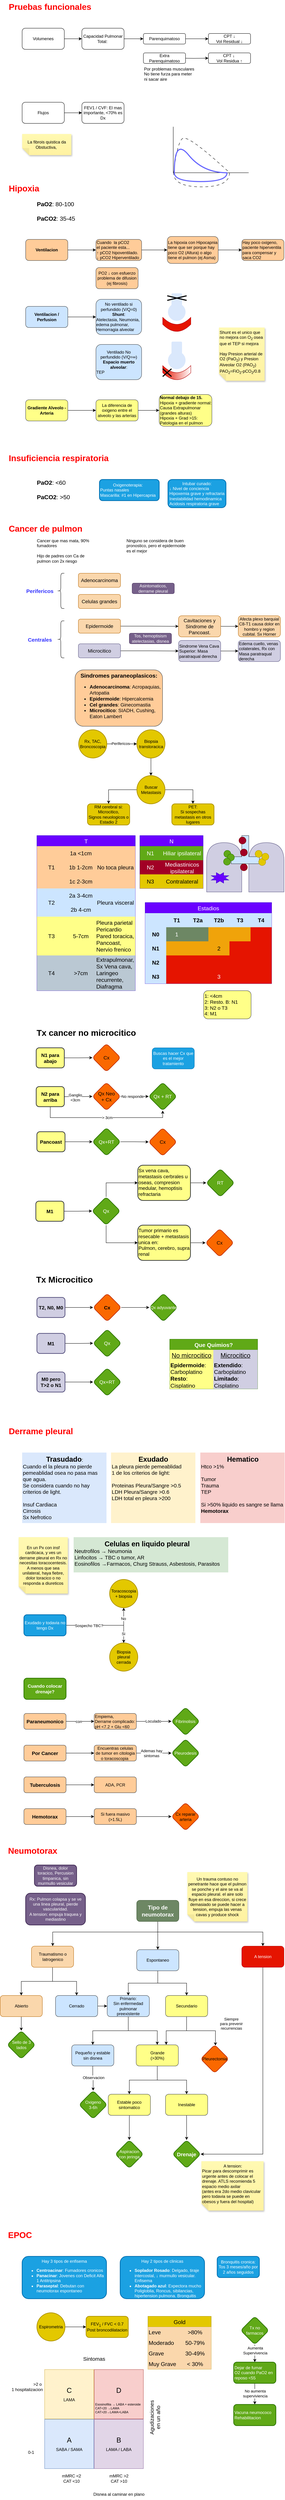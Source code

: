 <mxfile version="21.6.8" type="github">
  <diagram name="Page-1" id="M_UDVAVCjI6NykcnFUn3">
    <mxGraphModel dx="768" dy="754" grid="1" gridSize="10" guides="1" tooltips="1" connect="1" arrows="1" fold="1" page="1" pageScale="1" pageWidth="850" pageHeight="1100" math="0" shadow="0">
      <root>
        <mxCell id="0" />
        <mxCell id="1" parent="0" />
        <mxCell id="sU-v4qAwtsRLPM2VlvNM-34" value="" style="ellipse;whiteSpace=wrap;html=1;aspect=fixed;fillColor=#dae8fc;strokeColor=none;" parent="1" vertex="1">
          <mxGeometry x="495" y="900" width="50" height="50" as="geometry" />
        </mxCell>
        <mxCell id="sU-v4qAwtsRLPM2VlvNM-1" value="Pruebas funcionales" style="text;strokeColor=none;fillColor=none;html=1;fontSize=24;fontStyle=1;verticalAlign=middle;align=left;fontColor=#FF0000;" parent="1" vertex="1">
          <mxGeometry x="40" y="40" width="100" height="40" as="geometry" />
        </mxCell>
        <mxCell id="sU-v4qAwtsRLPM2VlvNM-4" value="" style="edgeStyle=orthogonalEdgeStyle;rounded=0;orthogonalLoop=1;jettySize=auto;html=1;" parent="1" source="sU-v4qAwtsRLPM2VlvNM-2" target="sU-v4qAwtsRLPM2VlvNM-3" edge="1">
          <mxGeometry relative="1" as="geometry" />
        </mxCell>
        <mxCell id="sU-v4qAwtsRLPM2VlvNM-2" value="Volumenes" style="rounded=1;whiteSpace=wrap;html=1;" parent="1" vertex="1">
          <mxGeometry x="80" y="120" width="120" height="60" as="geometry" />
        </mxCell>
        <mxCell id="sU-v4qAwtsRLPM2VlvNM-6" value="" style="edgeStyle=orthogonalEdgeStyle;rounded=0;orthogonalLoop=1;jettySize=auto;html=1;" parent="1" source="sU-v4qAwtsRLPM2VlvNM-3" target="sU-v4qAwtsRLPM2VlvNM-5" edge="1">
          <mxGeometry relative="1" as="geometry" />
        </mxCell>
        <mxCell id="sU-v4qAwtsRLPM2VlvNM-3" value="Capacidad Pulmonar Total:&amp;nbsp;" style="rounded=1;whiteSpace=wrap;html=1;" parent="1" vertex="1">
          <mxGeometry x="250" y="120" width="120" height="60" as="geometry" />
        </mxCell>
        <mxCell id="sU-v4qAwtsRLPM2VlvNM-8" value="" style="edgeStyle=orthogonalEdgeStyle;rounded=0;orthogonalLoop=1;jettySize=auto;html=1;" parent="1" source="sU-v4qAwtsRLPM2VlvNM-5" target="sU-v4qAwtsRLPM2VlvNM-7" edge="1">
          <mxGeometry relative="1" as="geometry" />
        </mxCell>
        <mxCell id="sU-v4qAwtsRLPM2VlvNM-5" value="Parenquimatoso" style="rounded=1;whiteSpace=wrap;html=1;" parent="1" vertex="1">
          <mxGeometry x="425" y="135" width="120" height="30" as="geometry" />
        </mxCell>
        <mxCell id="sU-v4qAwtsRLPM2VlvNM-7" value="CPT ↓&lt;br&gt;Vol Residual ↓" style="rounded=1;whiteSpace=wrap;html=1;" parent="1" vertex="1">
          <mxGeometry x="610" y="135" width="120" height="30" as="geometry" />
        </mxCell>
        <mxCell id="sU-v4qAwtsRLPM2VlvNM-11" value="" style="edgeStyle=orthogonalEdgeStyle;rounded=0;orthogonalLoop=1;jettySize=auto;html=1;" parent="1" target="sU-v4qAwtsRLPM2VlvNM-10" edge="1">
          <mxGeometry relative="1" as="geometry">
            <mxPoint x="525" y="205" as="sourcePoint" />
          </mxGeometry>
        </mxCell>
        <mxCell id="sU-v4qAwtsRLPM2VlvNM-9" value="Extra Parenquimatoso" style="rounded=1;whiteSpace=wrap;html=1;" parent="1" vertex="1">
          <mxGeometry x="425" y="190" width="120" height="30" as="geometry" />
        </mxCell>
        <mxCell id="sU-v4qAwtsRLPM2VlvNM-10" value="CPT ↓&amp;nbsp;&lt;br&gt;Vol Residua ↑" style="rounded=1;whiteSpace=wrap;html=1;" parent="1" vertex="1">
          <mxGeometry x="610" y="190" width="120" height="30" as="geometry" />
        </mxCell>
        <mxCell id="sU-v4qAwtsRLPM2VlvNM-12" value="Por problemas musculares&lt;br&gt;No tiene furza para meter&lt;br&gt;ni sacar aire" style="text;html=1;align=left;verticalAlign=middle;resizable=0;points=[];autosize=1;strokeColor=none;fillColor=none;" parent="1" vertex="1">
          <mxGeometry x="425" y="220" width="170" height="60" as="geometry" />
        </mxCell>
        <mxCell id="sU-v4qAwtsRLPM2VlvNM-15" value="" style="edgeStyle=orthogonalEdgeStyle;rounded=0;orthogonalLoop=1;jettySize=auto;html=1;" parent="1" source="sU-v4qAwtsRLPM2VlvNM-13" target="sU-v4qAwtsRLPM2VlvNM-14" edge="1">
          <mxGeometry relative="1" as="geometry" />
        </mxCell>
        <mxCell id="sU-v4qAwtsRLPM2VlvNM-13" value="Flujos" style="rounded=1;whiteSpace=wrap;html=1;" parent="1" vertex="1">
          <mxGeometry x="80" y="330" width="120" height="60" as="geometry" />
        </mxCell>
        <mxCell id="sU-v4qAwtsRLPM2VlvNM-14" value="FEV1 / CVF: El mas importante, &amp;lt;70% es Dx" style="rounded=1;whiteSpace=wrap;html=1;" parent="1" vertex="1">
          <mxGeometry x="250" y="330" width="120" height="60" as="geometry" />
        </mxCell>
        <mxCell id="sU-v4qAwtsRLPM2VlvNM-20" value="" style="shape=partialRectangle;whiteSpace=wrap;html=1;bottom=0;right=0;fillColor=none;direction=north;container=0;" parent="1" vertex="1">
          <mxGeometry x="510" y="400" width="214" height="130" as="geometry" />
        </mxCell>
        <mxCell id="sU-v4qAwtsRLPM2VlvNM-21" value="" style="curved=1;endArrow=none;html=1;rounded=0;endFill=0;dashed=1;dashPattern=8 8;entryX=0;entryY=0.75;entryDx=0;entryDy=0;" parent="1" target="sU-v4qAwtsRLPM2VlvNM-20" edge="1">
          <mxGeometry width="50" height="50" relative="1" as="geometry">
            <mxPoint x="511" y="531" as="sourcePoint" />
            <mxPoint x="681" y="536" as="targetPoint" />
            <Array as="points">
              <mxPoint x="521" y="446" />
              <mxPoint x="551" y="420" />
            </Array>
          </mxGeometry>
        </mxCell>
        <mxCell id="sU-v4qAwtsRLPM2VlvNM-22" value="" style="shape=requiredInterface;html=1;verticalLabelPosition=bottom;sketch=0;direction=south;dashed=1;dashPattern=8 8;container=0;" parent="1" vertex="1">
          <mxGeometry x="511" y="530" width="159" height="40" as="geometry" />
        </mxCell>
        <mxCell id="sU-v4qAwtsRLPM2VlvNM-16" value="" style="curved=1;endArrow=none;html=1;rounded=0;snapToPoint=0;endFill=0;strokeColor=#6666FF;strokeWidth=3;" parent="1" edge="1">
          <mxGeometry width="50" height="50" relative="1" as="geometry">
            <mxPoint x="513" y="530" as="sourcePoint" />
            <mxPoint x="663" y="530" as="targetPoint" />
            <Array as="points">
              <mxPoint x="513" y="430" />
              <mxPoint x="594.818" y="530" />
            </Array>
          </mxGeometry>
        </mxCell>
        <mxCell id="sU-v4qAwtsRLPM2VlvNM-18" value="" style="shape=requiredInterface;html=1;verticalLabelPosition=bottom;sketch=0;direction=south;container=0;strokeColor=#6666FF;strokeWidth=3;" parent="1" vertex="1">
          <mxGeometry x="513" y="530" width="150" height="25" as="geometry" />
        </mxCell>
        <mxCell id="sU-v4qAwtsRLPM2VlvNM-23" value="La fibrois quistica da Obstuctiva,&amp;nbsp;" style="shape=note;whiteSpace=wrap;html=1;backgroundOutline=1;fontColor=#000000;darkOpacity=0.05;fillColor=#FFF9B2;strokeColor=none;fillStyle=solid;direction=west;gradientDirection=north;gradientColor=#FFF2A1;shadow=1;size=20;pointerEvents=1;" parent="1" vertex="1">
          <mxGeometry x="80" y="420" width="140" height="60" as="geometry" />
        </mxCell>
        <mxCell id="sU-v4qAwtsRLPM2VlvNM-26" value="" style="edgeStyle=orthogonalEdgeStyle;rounded=0;orthogonalLoop=1;jettySize=auto;html=1;" parent="1" source="sU-v4qAwtsRLPM2VlvNM-24" target="sU-v4qAwtsRLPM2VlvNM-25" edge="1">
          <mxGeometry relative="1" as="geometry" />
        </mxCell>
        <mxCell id="sU-v4qAwtsRLPM2VlvNM-24" value="Ventilacion" style="rounded=1;whiteSpace=wrap;html=1;fillColor=#ffcc99;strokeColor=#36393d;fontStyle=1" parent="1" vertex="1">
          <mxGeometry x="90" y="719" width="120" height="60" as="geometry" />
        </mxCell>
        <mxCell id="sU-v4qAwtsRLPM2VlvNM-48" value="" style="edgeStyle=orthogonalEdgeStyle;rounded=0;orthogonalLoop=1;jettySize=auto;html=1;" parent="1" source="sU-v4qAwtsRLPM2VlvNM-25" target="sU-v4qAwtsRLPM2VlvNM-47" edge="1">
          <mxGeometry relative="1" as="geometry" />
        </mxCell>
        <mxCell id="sU-v4qAwtsRLPM2VlvNM-25" value="Cuando&amp;nbsp; la pCO2&lt;br&gt;el paciente esta...&lt;br&gt;↑ pCO2 hipoventilado.&lt;br&gt;&lt;div style=&quot;&quot;&gt;&lt;span style=&quot;background-color: initial;&quot;&gt;↓ pCO2 Hiperventilado&lt;/span&gt;&lt;/div&gt;" style="rounded=1;whiteSpace=wrap;html=1;align=left;fillColor=#ffcc99;strokeColor=#36393d;" parent="1" vertex="1">
          <mxGeometry x="290" y="719" width="130" height="60" as="geometry" />
        </mxCell>
        <mxCell id="sU-v4qAwtsRLPM2VlvNM-27" value="PO2 ↓ con esfuerzo problema de difusion (ej fibrosis)" style="rounded=1;whiteSpace=wrap;html=1;fillColor=#ffcc99;strokeColor=#36393d;" parent="1" vertex="1">
          <mxGeometry x="290" y="799" width="120" height="60" as="geometry" />
        </mxCell>
        <mxCell id="sU-v4qAwtsRLPM2VlvNM-30" value="" style="edgeStyle=orthogonalEdgeStyle;rounded=0;orthogonalLoop=1;jettySize=auto;html=1;" parent="1" source="sU-v4qAwtsRLPM2VlvNM-28" target="sU-v4qAwtsRLPM2VlvNM-29" edge="1">
          <mxGeometry relative="1" as="geometry" />
        </mxCell>
        <mxCell id="sU-v4qAwtsRLPM2VlvNM-28" value="Ventilacion / Perfusion" style="rounded=1;whiteSpace=wrap;html=1;fillColor=#cce5ff;strokeColor=#36393d;fontStyle=1" parent="1" vertex="1">
          <mxGeometry x="90" y="909" width="120" height="60" as="geometry" />
        </mxCell>
        <mxCell id="sU-v4qAwtsRLPM2VlvNM-29" value="No ventilado si perfundido (V/Q=0)&lt;br&gt;&lt;b&gt;Shunt&lt;/b&gt;:&lt;br&gt;&lt;div style=&quot;text-align: left;&quot;&gt;&lt;span style=&quot;background-color: initial;&quot;&gt;Atelectasia, Neumonia, edema pulmonar, Hemorragia alveolar&lt;/span&gt;&lt;/div&gt;" style="rounded=1;whiteSpace=wrap;html=1;fillColor=#cce5ff;strokeColor=#36393d;" parent="1" vertex="1">
          <mxGeometry x="290" y="889" width="130" height="100" as="geometry" />
        </mxCell>
        <mxCell id="sU-v4qAwtsRLPM2VlvNM-31" value="" style="shape=dataStorage;whiteSpace=wrap;html=1;fixedSize=1;direction=north;fillColor=#e51400;strokeColor=#B20000;fontColor=#ffffff;" parent="1" vertex="1">
          <mxGeometry x="480" y="940" width="80" height="40" as="geometry" />
        </mxCell>
        <mxCell id="sU-v4qAwtsRLPM2VlvNM-33" value="" style="strokeWidth=1;html=1;shape=mxgraph.flowchart.delay;whiteSpace=wrap;direction=south;fillColor=#dae8fc;strokeColor=none;" parent="1" vertex="1">
          <mxGeometry x="505" y="872" width="30" height="70" as="geometry" />
        </mxCell>
        <mxCell id="sU-v4qAwtsRLPM2VlvNM-37" value="" style="shape=umlDestroy;whiteSpace=wrap;html=1;strokeWidth=3;targetShapes=umlLifeline;" parent="1" vertex="1">
          <mxGeometry x="493" y="879" width="55" height="13" as="geometry" />
        </mxCell>
        <mxCell id="sU-v4qAwtsRLPM2VlvNM-38" value="" style="ellipse;whiteSpace=wrap;html=1;aspect=fixed;fillColor=#dae8fc;strokeColor=none;" parent="1" vertex="1">
          <mxGeometry x="495" y="1037" width="50" height="50" as="geometry" />
        </mxCell>
        <mxCell id="sU-v4qAwtsRLPM2VlvNM-39" value="" style="shape=dataStorage;whiteSpace=wrap;html=1;fixedSize=1;direction=north;fillColor=#e51400;strokeColor=#B20000;fontColor=#ffffff;gradientColor=#FFFFFF;gradientDirection=south;" parent="1" vertex="1">
          <mxGeometry x="480" y="1077" width="80" height="40" as="geometry" />
        </mxCell>
        <mxCell id="sU-v4qAwtsRLPM2VlvNM-40" value="" style="strokeWidth=1;html=1;shape=mxgraph.flowchart.delay;whiteSpace=wrap;direction=south;fillColor=#dae8fc;strokeColor=none;" parent="1" vertex="1">
          <mxGeometry x="505" y="1009" width="30" height="70" as="geometry" />
        </mxCell>
        <mxCell id="sU-v4qAwtsRLPM2VlvNM-41" value="" style="shape=umlDestroy;whiteSpace=wrap;html=1;strokeWidth=3;targetShapes=umlLifeline;" parent="1" vertex="1">
          <mxGeometry x="480" y="1086" width="25" height="22" as="geometry" />
        </mxCell>
        <mxCell id="sU-v4qAwtsRLPM2VlvNM-42" value="Ventilado No perfundido (V/Q=∞)&lt;br&gt;&lt;b&gt;Espacio muerto alveolar&lt;/b&gt;:&lt;br&gt;&lt;div style=&quot;text-align: left;&quot;&gt;TEP&lt;/div&gt;" style="rounded=1;whiteSpace=wrap;html=1;fillColor=#cce5ff;strokeColor=#36393d;" parent="1" vertex="1">
          <mxGeometry x="290" y="1017" width="130" height="100" as="geometry" />
        </mxCell>
        <mxCell id="sU-v4qAwtsRLPM2VlvNM-43" value="Hipoxia" style="text;strokeColor=none;fillColor=none;html=1;fontSize=24;fontStyle=1;verticalAlign=middle;align=left;fontColor=#FF0000;" parent="1" vertex="1">
          <mxGeometry x="40" y="555" width="100" height="40" as="geometry" />
        </mxCell>
        <mxCell id="sU-v4qAwtsRLPM2VlvNM-46" value="Shunt es el unico que no mejora con O&lt;sub&gt;2 &lt;/sub&gt;osea que el TEP si mejora&lt;br&gt;&lt;br&gt;Hay Presion arterial de O2 (PaO&lt;sub&gt;2&lt;/sub&gt;) y Presion Alveolar O2 (PAO&lt;sub&gt;2&lt;/sub&gt;)&lt;br&gt;PAO&lt;sub&gt;2&lt;/sub&gt;=FiO&lt;sub&gt;2&lt;/sub&gt;-pCO&lt;sub&gt;2&lt;/sub&gt;/0.8" style="shape=note;whiteSpace=wrap;html=1;backgroundOutline=1;fontColor=#000000;darkOpacity=0.05;fillColor=#FFF9B2;strokeColor=none;fillStyle=solid;direction=west;gradientDirection=north;gradientColor=#FFF2A1;shadow=1;size=20;pointerEvents=1;verticalAlign=top;align=left;" parent="1" vertex="1">
          <mxGeometry x="640" y="969" width="130" height="151" as="geometry" />
        </mxCell>
        <mxCell id="sU-v4qAwtsRLPM2VlvNM-50" value="" style="edgeStyle=orthogonalEdgeStyle;rounded=0;orthogonalLoop=1;jettySize=auto;html=1;" parent="1" source="sU-v4qAwtsRLPM2VlvNM-47" target="sU-v4qAwtsRLPM2VlvNM-49" edge="1">
          <mxGeometry relative="1" as="geometry" />
        </mxCell>
        <mxCell id="sU-v4qAwtsRLPM2VlvNM-47" value="La hipoxia con Hipocapnia tiene que ser porque hay poco O2 (Altura) o algo tiene el pulmon (ej Asma)" style="whiteSpace=wrap;html=1;align=left;rounded=1;fillColor=#ffcc99;strokeColor=#36393d;" parent="1" vertex="1">
          <mxGeometry x="493" y="710.75" width="145" height="76.5" as="geometry" />
        </mxCell>
        <mxCell id="sU-v4qAwtsRLPM2VlvNM-49" value="Hay poco oxigeno, paciente hiperventila para compensar y saca CO2" style="whiteSpace=wrap;html=1;align=left;rounded=1;fillColor=#ffcc99;strokeColor=#36393d;" parent="1" vertex="1">
          <mxGeometry x="705" y="719" width="120" height="60" as="geometry" />
        </mxCell>
        <mxCell id="sU-v4qAwtsRLPM2VlvNM-53" value="" style="edgeStyle=orthogonalEdgeStyle;rounded=0;orthogonalLoop=1;jettySize=auto;html=1;" parent="1" source="sU-v4qAwtsRLPM2VlvNM-51" target="sU-v4qAwtsRLPM2VlvNM-52" edge="1">
          <mxGeometry relative="1" as="geometry" />
        </mxCell>
        <mxCell id="sU-v4qAwtsRLPM2VlvNM-51" value="Gradiente Alveolo - Arteria" style="rounded=1;whiteSpace=wrap;html=1;fillColor=#ffff88;strokeColor=#36393d;fontStyle=1" parent="1" vertex="1">
          <mxGeometry x="90" y="1174" width="120" height="60" as="geometry" />
        </mxCell>
        <mxCell id="sU-v4qAwtsRLPM2VlvNM-55" value="" style="edgeStyle=orthogonalEdgeStyle;rounded=0;orthogonalLoop=1;jettySize=auto;html=1;" parent="1" source="sU-v4qAwtsRLPM2VlvNM-52" target="sU-v4qAwtsRLPM2VlvNM-54" edge="1">
          <mxGeometry relative="1" as="geometry" />
        </mxCell>
        <mxCell id="sU-v4qAwtsRLPM2VlvNM-52" value="La diferencia de oxigeno entre el alveolo y las arterias" style="rounded=1;whiteSpace=wrap;html=1;fillColor=#ffff88;strokeColor=#36393d;" parent="1" vertex="1">
          <mxGeometry x="290" y="1174" width="120" height="60" as="geometry" />
        </mxCell>
        <mxCell id="sU-v4qAwtsRLPM2VlvNM-54" value="&lt;b&gt;Normal debajo de 15.&lt;br&gt;&lt;/b&gt;Hipoxia + gradiente normal: Causa Extrapulmonar (grandes alturas)&lt;br&gt;Hipoxia + Grad &amp;gt;15: Patologia en el pulmon" style="rounded=1;whiteSpace=wrap;html=1;align=left;fillColor=#ffff88;strokeColor=#36393d;" parent="1" vertex="1">
          <mxGeometry x="470" y="1159" width="150" height="90" as="geometry" />
        </mxCell>
        <mxCell id="sU-v4qAwtsRLPM2VlvNM-57" value="&lt;b&gt;PaO2&lt;/b&gt;: 80-100&lt;br&gt;&lt;br style=&quot;font-size: 17px;&quot;&gt;&lt;b&gt;PaCO2&lt;/b&gt;: 35-45" style="rounded=1;whiteSpace=wrap;html=1;align=left;fontSize=17;strokeColor=none;" parent="1" vertex="1">
          <mxGeometry x="120" y="610" width="120" height="60" as="geometry" />
        </mxCell>
        <mxCell id="sU-v4qAwtsRLPM2VlvNM-58" value="Insuficiencia respiratoria" style="text;strokeColor=none;fillColor=none;html=1;fontSize=24;fontStyle=1;verticalAlign=middle;align=left;fontColor=#FF0000;" parent="1" vertex="1">
          <mxGeometry x="40" y="1320" width="100" height="40" as="geometry" />
        </mxCell>
        <mxCell id="sU-v4qAwtsRLPM2VlvNM-61" value="&lt;b&gt;PaO2&lt;/b&gt;: &amp;lt;60&lt;br&gt;&lt;br style=&quot;font-size: 17px;&quot;&gt;&lt;b&gt;PaCO2&lt;/b&gt;: &amp;gt;50" style="rounded=1;whiteSpace=wrap;html=1;align=left;fontSize=17;strokeColor=none;" parent="1" vertex="1">
          <mxGeometry x="120" y="1400" width="120" height="60" as="geometry" />
        </mxCell>
        <mxCell id="sU-v4qAwtsRLPM2VlvNM-62" value="&lt;div style=&quot;text-align: center;&quot;&gt;&lt;span style=&quot;background-color: initial;&quot;&gt;Oxigenoterapia:&lt;/span&gt;&lt;/div&gt;Puntas nasales&lt;br&gt;Mascarilla: #1 en Hipercapnia" style="rounded=1;whiteSpace=wrap;html=1;align=left;fillColor=#1ba1e2;fontColor=#ffffff;strokeColor=#006EAF;strokeWidth=2;" parent="1" vertex="1">
          <mxGeometry x="300" y="1400" width="170" height="60" as="geometry" />
        </mxCell>
        <mxCell id="sU-v4qAwtsRLPM2VlvNM-63" value="Intubar cunado:&lt;br&gt;&lt;div style=&quot;text-align: left;&quot;&gt;&lt;span style=&quot;background-color: initial;&quot;&gt;↓ Nivel de conciencia&lt;/span&gt;&lt;/div&gt;&lt;div style=&quot;text-align: left;&quot;&gt;&lt;span style=&quot;background-color: initial;&quot;&gt;Hipoxemia grave y refractaria&lt;/span&gt;&lt;/div&gt;&lt;div style=&quot;text-align: left;&quot;&gt;&lt;span style=&quot;background-color: initial;&quot;&gt;Inestabilidad hemodinamica&lt;/span&gt;&lt;/div&gt;&lt;div style=&quot;text-align: left;&quot;&gt;&lt;span style=&quot;background-color: initial;&quot;&gt;Acidosis respiratoria grave&lt;/span&gt;&lt;/div&gt;" style="rounded=1;whiteSpace=wrap;html=1;fillColor=#1ba1e2;fontColor=#ffffff;strokeColor=#006EAF;strokeWidth=2;" parent="1" vertex="1">
          <mxGeometry x="495" y="1400" width="165" height="80" as="geometry" />
        </mxCell>
        <mxCell id="sU-v4qAwtsRLPM2VlvNM-64" value="Cancer de pulmon" style="text;strokeColor=none;fillColor=none;html=1;fontSize=24;fontStyle=1;verticalAlign=middle;align=left;fontColor=#FF0000;" parent="1" vertex="1">
          <mxGeometry x="40" y="1520" width="100" height="40" as="geometry" />
        </mxCell>
        <mxCell id="sU-v4qAwtsRLPM2VlvNM-68" value="Adenocarcinoma" style="rounded=1;whiteSpace=wrap;html=1;fontSize=14;fillColor=#fad7ac;strokeColor=#b46504;" parent="1" vertex="1">
          <mxGeometry x="240" y="1666" width="120" height="40" as="geometry" />
        </mxCell>
        <mxCell id="sU-v4qAwtsRLPM2VlvNM-73" value="" style="edgeStyle=orthogonalEdgeStyle;rounded=0;orthogonalLoop=1;jettySize=auto;html=1;" parent="1" source="sU-v4qAwtsRLPM2VlvNM-69" target="sU-v4qAwtsRLPM2VlvNM-72" edge="1">
          <mxGeometry relative="1" as="geometry" />
        </mxCell>
        <mxCell id="sU-v4qAwtsRLPM2VlvNM-69" value="Epidermoide" style="rounded=1;whiteSpace=wrap;html=1;fontSize=14;fillColor=#fad7ac;strokeColor=#b46504;" parent="1" vertex="1">
          <mxGeometry x="240" y="1796" width="120" height="40" as="geometry" />
        </mxCell>
        <mxCell id="sU-v4qAwtsRLPM2VlvNM-70" value="Celulas grandes" style="rounded=1;whiteSpace=wrap;html=1;fontSize=14;fillColor=#fad7ac;strokeColor=#b46504;" parent="1" vertex="1">
          <mxGeometry x="240" y="1726" width="120" height="40" as="geometry" />
        </mxCell>
        <mxCell id="Sj-hr3UklDrpazf8FQOq-10" value="" style="edgeStyle=orthogonalEdgeStyle;rounded=0;orthogonalLoop=1;jettySize=auto;html=1;" parent="1" source="sU-v4qAwtsRLPM2VlvNM-71" target="Sj-hr3UklDrpazf8FQOq-3" edge="1">
          <mxGeometry relative="1" as="geometry" />
        </mxCell>
        <mxCell id="sU-v4qAwtsRLPM2VlvNM-71" value="Microcitico" style="rounded=1;whiteSpace=wrap;html=1;fontSize=14;fillColor=#d0cee2;strokeColor=#56517e;" parent="1" vertex="1">
          <mxGeometry x="240" y="1866" width="120" height="40" as="geometry" />
        </mxCell>
        <mxCell id="Sj-hr3UklDrpazf8FQOq-14" value="" style="edgeStyle=orthogonalEdgeStyle;rounded=0;orthogonalLoop=1;jettySize=auto;html=1;" parent="1" source="sU-v4qAwtsRLPM2VlvNM-72" target="Sj-hr3UklDrpazf8FQOq-13" edge="1">
          <mxGeometry relative="1" as="geometry" />
        </mxCell>
        <mxCell id="sU-v4qAwtsRLPM2VlvNM-72" value="Cavitaciones y Sindrome de Pancoast." style="whiteSpace=wrap;html=1;fontSize=14;fillColor=#fad7ac;strokeColor=#b46504;rounded=1;" parent="1" vertex="1">
          <mxGeometry x="525" y="1786.5" width="120" height="60" as="geometry" />
        </mxCell>
        <mxCell id="Sj-hr3UklDrpazf8FQOq-1" value="&lt;b style=&quot;font-size: 16px;&quot;&gt;&lt;font style=&quot;font-size: 16px;&quot;&gt;Sindromes paraneoplasicos:&lt;br&gt;&lt;/font&gt;&lt;/b&gt;&lt;div style=&quot;text-align: left; font-size: 14px;&quot;&gt;&lt;ul&gt;&lt;li&gt;&lt;span style=&quot;background-color: initial;&quot;&gt;&lt;font style=&quot;font-size: 14px;&quot;&gt;&lt;b&gt;Adenocarcinoma&lt;/b&gt;: Acropaquias, Artopatia&lt;/font&gt;&lt;/span&gt;&lt;/li&gt;&lt;li&gt;&lt;span style=&quot;background-color: initial;&quot;&gt;&lt;font style=&quot;font-size: 14px;&quot;&gt;&lt;b&gt;Epidermoide&lt;/b&gt;: Hipercalcemia&lt;/font&gt;&lt;/span&gt;&lt;/li&gt;&lt;li&gt;&lt;span style=&quot;background-color: initial;&quot;&gt;&lt;font style=&quot;font-size: 14px;&quot;&gt;&lt;b&gt;Cel grandes&lt;/b&gt;: Ginecomastia&lt;/font&gt;&lt;/span&gt;&lt;/li&gt;&lt;li&gt;&lt;span style=&quot;background-color: initial;&quot;&gt;&lt;font style=&quot;font-size: 14px;&quot;&gt;&lt;b&gt;Microcitico&lt;/b&gt;: SIADH, Cushing, Eaton Lambert&lt;/font&gt;&lt;/span&gt;&lt;/li&gt;&lt;/ul&gt;&lt;/div&gt;" style="rounded=1;whiteSpace=wrap;html=1;verticalAlign=top;fillColor=#ffcc99;strokeColor=#36393d;" parent="1" vertex="1">
          <mxGeometry x="230.5" y="1940" width="249" height="160" as="geometry" />
        </mxCell>
        <mxCell id="Sj-hr3UklDrpazf8FQOq-12" value="" style="edgeStyle=orthogonalEdgeStyle;rounded=0;orthogonalLoop=1;jettySize=auto;html=1;" parent="1" source="Sj-hr3UklDrpazf8FQOq-3" target="Sj-hr3UklDrpazf8FQOq-11" edge="1">
          <mxGeometry relative="1" as="geometry" />
        </mxCell>
        <mxCell id="Sj-hr3UklDrpazf8FQOq-3" value="Sindrome Vena Cava Superior: Masa paratraqual derecha" style="rounded=1;whiteSpace=wrap;html=1;align=left;fillColor=#d0cee2;strokeColor=#56517e;" parent="1" vertex="1">
          <mxGeometry x="525" y="1856.5" width="120" height="60" as="geometry" />
        </mxCell>
        <mxCell id="Sj-hr3UklDrpazf8FQOq-4" value="Tos, hemoptisism atelectasias, disnea" style="rounded=1;whiteSpace=wrap;html=1;fillColor=#76608a;fontColor=#ffffff;strokeColor=#432D57;" parent="1" vertex="1">
          <mxGeometry x="385" y="1836" width="120" height="30" as="geometry" />
        </mxCell>
        <mxCell id="Sj-hr3UklDrpazf8FQOq-5" value="" style="shape=curlyBracket;whiteSpace=wrap;html=1;rounded=1;labelPosition=left;verticalLabelPosition=middle;align=right;verticalAlign=middle;" parent="1" vertex="1">
          <mxGeometry x="180" y="1666" width="20" height="100" as="geometry" />
        </mxCell>
        <mxCell id="Sj-hr3UklDrpazf8FQOq-6" value="" style="shape=curlyBracket;whiteSpace=wrap;html=1;rounded=1;labelPosition=left;verticalLabelPosition=middle;align=right;verticalAlign=middle;" parent="1" vertex="1">
          <mxGeometry x="180" y="1801" width="20" height="105" as="geometry" />
        </mxCell>
        <mxCell id="Sj-hr3UklDrpazf8FQOq-7" value="Perifericos" style="text;html=1;align=center;verticalAlign=middle;resizable=0;points=[];autosize=1;strokeColor=none;fillColor=none;fontSize=15;fontStyle=1;fontColor=#3333FF;" parent="1" vertex="1">
          <mxGeometry x="80" y="1701" width="100" height="30" as="geometry" />
        </mxCell>
        <mxCell id="Sj-hr3UklDrpazf8FQOq-8" value="Centrales" style="text;html=1;align=center;verticalAlign=middle;resizable=0;points=[];autosize=1;strokeColor=none;fillColor=none;fontSize=15;fontStyle=1;fontColor=#3333FF;" parent="1" vertex="1">
          <mxGeometry x="85" y="1838.5" width="90" height="30" as="geometry" />
        </mxCell>
        <mxCell id="Sj-hr3UklDrpazf8FQOq-9" value="Asintomaticos, derrame pleural" style="rounded=1;whiteSpace=wrap;html=1;fillColor=#76608a;fontColor=#ffffff;strokeColor=#432D57;" parent="1" vertex="1">
          <mxGeometry x="393" y="1694" width="120" height="30" as="geometry" />
        </mxCell>
        <mxCell id="Sj-hr3UklDrpazf8FQOq-11" value="Edema cuello, venas colaterales, Rx con Masa paratraqual derecha" style="rounded=1;whiteSpace=wrap;html=1;align=left;fillColor=#d0cee2;strokeColor=#56517e;" parent="1" vertex="1">
          <mxGeometry x="695" y="1856.5" width="120" height="60" as="geometry" />
        </mxCell>
        <mxCell id="Sj-hr3UklDrpazf8FQOq-13" value="Afecta plexo barquial C8-T1 causa dolor en hombro y region cubital. Sx Horner" style="whiteSpace=wrap;html=1;fontSize=12;fillColor=#fad7ac;strokeColor=#b46504;rounded=1;" parent="1" vertex="1">
          <mxGeometry x="695" y="1786.5" width="120" height="60" as="geometry" />
        </mxCell>
        <mxCell id="Sj-hr3UklDrpazf8FQOq-15" value="Cancer que mas mata, 90% fumadores&lt;br&gt;&lt;br&gt;Hijo de padres con Ca de pulmon con 2x riesgo&lt;br&gt;&lt;br&gt;" style="rounded=1;whiteSpace=wrap;html=1;verticalAlign=top;align=left;strokeColor=none;" parent="1" vertex="1">
          <mxGeometry x="120" y="1560" width="175" height="80" as="geometry" />
        </mxCell>
        <mxCell id="Sj-hr3UklDrpazf8FQOq-16" value="Ninguno se considera de buen pronostico, pero el epidermoide es el mejor" style="rounded=1;whiteSpace=wrap;html=1;verticalAlign=top;align=left;strokeColor=none;" parent="1" vertex="1">
          <mxGeometry x="375" y="1560" width="175" height="80" as="geometry" />
        </mxCell>
        <mxCell id="Dt5ZlS1eIxX-C3ux1ST1-5" value="" style="edgeStyle=orthogonalEdgeStyle;rounded=0;orthogonalLoop=1;jettySize=auto;html=1;" parent="1" source="Dt5ZlS1eIxX-C3ux1ST1-3" target="Dt5ZlS1eIxX-C3ux1ST1-4" edge="1">
          <mxGeometry relative="1" as="geometry" />
        </mxCell>
        <mxCell id="Dt5ZlS1eIxX-C3ux1ST1-6" value="Perifericos" style="edgeLabel;html=1;align=center;verticalAlign=middle;resizable=0;points=[];" parent="Dt5ZlS1eIxX-C3ux1ST1-5" vertex="1" connectable="0">
          <mxGeometry x="-0.102" relative="1" as="geometry">
            <mxPoint y="-1" as="offset" />
          </mxGeometry>
        </mxCell>
        <mxCell id="Dt5ZlS1eIxX-C3ux1ST1-3" value="Rx, TAC, Broncoscopia" style="ellipse;whiteSpace=wrap;html=1;aspect=fixed;fillColor=#e3c800;fontColor=#000000;strokeColor=#B09500;strokeWidth=2;" parent="1" vertex="1">
          <mxGeometry x="241" y="2110" width="80" height="80" as="geometry" />
        </mxCell>
        <mxCell id="Dt5ZlS1eIxX-C3ux1ST1-8" value="" style="edgeStyle=orthogonalEdgeStyle;rounded=0;orthogonalLoop=1;jettySize=auto;html=1;" parent="1" source="Dt5ZlS1eIxX-C3ux1ST1-4" target="Dt5ZlS1eIxX-C3ux1ST1-7" edge="1">
          <mxGeometry relative="1" as="geometry" />
        </mxCell>
        <mxCell id="Dt5ZlS1eIxX-C3ux1ST1-4" value="Biopsia transtoracica" style="ellipse;whiteSpace=wrap;html=1;aspect=fixed;fillColor=#e3c800;fontColor=#000000;strokeColor=#B09500;strokeWidth=2;" parent="1" vertex="1">
          <mxGeometry x="406.5" y="2110" width="80" height="80" as="geometry" />
        </mxCell>
        <mxCell id="Dt5ZlS1eIxX-C3ux1ST1-72" style="edgeStyle=orthogonalEdgeStyle;rounded=0;orthogonalLoop=1;jettySize=auto;html=1;entryX=0.5;entryY=0;entryDx=0;entryDy=0;" parent="1" source="Dt5ZlS1eIxX-C3ux1ST1-7" target="Dt5ZlS1eIxX-C3ux1ST1-10" edge="1">
          <mxGeometry relative="1" as="geometry" />
        </mxCell>
        <mxCell id="Dt5ZlS1eIxX-C3ux1ST1-73" style="edgeStyle=orthogonalEdgeStyle;rounded=0;orthogonalLoop=1;jettySize=auto;html=1;entryX=0.5;entryY=0;entryDx=0;entryDy=0;" parent="1" source="Dt5ZlS1eIxX-C3ux1ST1-7" target="Dt5ZlS1eIxX-C3ux1ST1-11" edge="1">
          <mxGeometry relative="1" as="geometry" />
        </mxCell>
        <mxCell id="Dt5ZlS1eIxX-C3ux1ST1-7" value="Buscar Metastasis" style="ellipse;whiteSpace=wrap;html=1;fillColor=#e3c800;fontColor=#000000;strokeColor=#B09500;strokeWidth=2;" parent="1" vertex="1">
          <mxGeometry x="406.5" y="2240" width="80" height="80" as="geometry" />
        </mxCell>
        <mxCell id="Dt5ZlS1eIxX-C3ux1ST1-10" value="RM cerebral si:&lt;br&gt;Microcitico,&lt;br&gt;Signos neuologicos o Estadio 2" style="rounded=1;whiteSpace=wrap;html=1;fillColor=#e3c800;fontColor=#000000;strokeColor=#B09500;strokeWidth=2;" parent="1" vertex="1">
          <mxGeometry x="266" y="2320" width="120" height="60" as="geometry" />
        </mxCell>
        <mxCell id="Dt5ZlS1eIxX-C3ux1ST1-11" value="PET:&lt;br&gt;Si sospechas metastasis en otros lugares" style="rounded=1;whiteSpace=wrap;html=1;fillColor=#e3c800;fontColor=#000000;strokeColor=#B09500;strokeWidth=2;" parent="1" vertex="1">
          <mxGeometry x="506" y="2320" width="120" height="60" as="geometry" />
        </mxCell>
        <mxCell id="Dt5ZlS1eIxX-C3ux1ST1-12" value="T" style="shape=table;startSize=30;container=1;collapsible=0;childLayout=tableLayout;strokeColor=#3700CC;fontSize=16;swimlaneFillColor=none;perimeterSpacing=1;fillColor=#6a00ff;fontColor=#ffffff;" parent="1" vertex="1">
          <mxGeometry x="122" y="2410" width="280" height="440" as="geometry" />
        </mxCell>
        <mxCell id="Dt5ZlS1eIxX-C3ux1ST1-13" value="" style="shape=tableRow;horizontal=0;startSize=0;swimlaneHead=0;swimlaneBody=0;strokeColor=inherit;top=0;left=0;bottom=0;right=0;collapsible=0;dropTarget=0;fillColor=none;points=[[0,0.5],[1,0.5]];portConstraint=eastwest;fontSize=16;" parent="Dt5ZlS1eIxX-C3ux1ST1-12" vertex="1">
          <mxGeometry y="30" width="280" height="40" as="geometry" />
        </mxCell>
        <mxCell id="Dt5ZlS1eIxX-C3ux1ST1-14" value="T1" style="shape=partialRectangle;html=1;whiteSpace=wrap;connectable=0;strokeColor=#36393d;overflow=hidden;fillColor=#ffcc99;top=0;left=0;bottom=0;right=0;pointerEvents=1;fontSize=16;rowspan=3;colspan=1;perimeterSpacing=2;" parent="Dt5ZlS1eIxX-C3ux1ST1-13" vertex="1">
          <mxGeometry width="83" height="120" as="geometry">
            <mxRectangle width="83" height="40" as="alternateBounds" />
          </mxGeometry>
        </mxCell>
        <mxCell id="Dt5ZlS1eIxX-C3ux1ST1-15" value="1a &amp;lt;1cm" style="shape=partialRectangle;html=1;whiteSpace=wrap;connectable=0;strokeColor=#36393d;overflow=hidden;fillColor=#ffcc99;top=0;left=0;bottom=0;right=0;pointerEvents=1;fontSize=16;perimeterSpacing=2;" parent="Dt5ZlS1eIxX-C3ux1ST1-13" vertex="1">
          <mxGeometry x="83" width="84" height="40" as="geometry">
            <mxRectangle width="84" height="40" as="alternateBounds" />
          </mxGeometry>
        </mxCell>
        <mxCell id="Dt5ZlS1eIxX-C3ux1ST1-16" value="No toca pleura" style="shape=partialRectangle;html=1;whiteSpace=wrap;connectable=0;strokeColor=#36393d;overflow=hidden;fillColor=#ffcc99;top=0;left=0;bottom=0;right=0;pointerEvents=1;fontSize=16;rowspan=3;colspan=1;perimeterSpacing=2;" parent="Dt5ZlS1eIxX-C3ux1ST1-13" vertex="1">
          <mxGeometry x="167" width="113" height="120" as="geometry">
            <mxRectangle width="113" height="40" as="alternateBounds" />
          </mxGeometry>
        </mxCell>
        <mxCell id="Dt5ZlS1eIxX-C3ux1ST1-17" value="" style="shape=tableRow;horizontal=0;startSize=0;swimlaneHead=0;swimlaneBody=0;strokeColor=inherit;top=0;left=0;bottom=0;right=0;collapsible=0;dropTarget=0;fillColor=none;points=[[0,0.5],[1,0.5]];portConstraint=eastwest;fontSize=16;" parent="Dt5ZlS1eIxX-C3ux1ST1-12" vertex="1">
          <mxGeometry y="70" width="280" height="40" as="geometry" />
        </mxCell>
        <mxCell id="Dt5ZlS1eIxX-C3ux1ST1-18" value="" style="shape=partialRectangle;html=1;whiteSpace=wrap;connectable=0;strokeColor=#36393d;overflow=hidden;fillColor=#ffcc99;top=0;left=0;bottom=0;right=0;pointerEvents=1;fontSize=16;" parent="Dt5ZlS1eIxX-C3ux1ST1-17" vertex="1" visible="0">
          <mxGeometry width="83" height="40" as="geometry">
            <mxRectangle width="83" height="40" as="alternateBounds" />
          </mxGeometry>
        </mxCell>
        <mxCell id="Dt5ZlS1eIxX-C3ux1ST1-19" value="1b 1-2cm" style="shape=partialRectangle;html=1;whiteSpace=wrap;connectable=0;strokeColor=#36393d;overflow=hidden;fillColor=#ffcc99;top=0;left=0;bottom=0;right=0;pointerEvents=1;fontSize=16;" parent="Dt5ZlS1eIxX-C3ux1ST1-17" vertex="1">
          <mxGeometry x="83" width="84" height="40" as="geometry">
            <mxRectangle width="84" height="40" as="alternateBounds" />
          </mxGeometry>
        </mxCell>
        <mxCell id="Dt5ZlS1eIxX-C3ux1ST1-20" value="" style="shape=partialRectangle;html=1;whiteSpace=wrap;connectable=0;strokeColor=inherit;overflow=hidden;fillColor=none;top=0;left=0;bottom=0;right=0;pointerEvents=1;fontSize=16;" parent="Dt5ZlS1eIxX-C3ux1ST1-17" vertex="1" visible="0">
          <mxGeometry x="167" width="113" height="40" as="geometry">
            <mxRectangle width="113" height="40" as="alternateBounds" />
          </mxGeometry>
        </mxCell>
        <mxCell id="Dt5ZlS1eIxX-C3ux1ST1-21" value="" style="shape=tableRow;horizontal=0;startSize=0;swimlaneHead=0;swimlaneBody=0;strokeColor=inherit;top=0;left=0;bottom=0;right=0;collapsible=0;dropTarget=0;fillColor=none;points=[[0,0.5],[1,0.5]];portConstraint=eastwest;fontSize=16;" parent="Dt5ZlS1eIxX-C3ux1ST1-12" vertex="1">
          <mxGeometry y="110" width="280" height="40" as="geometry" />
        </mxCell>
        <mxCell id="Dt5ZlS1eIxX-C3ux1ST1-22" value="" style="shape=partialRectangle;html=1;whiteSpace=wrap;connectable=0;strokeColor=#b46504;overflow=hidden;fillColor=#fad7ac;top=0;left=0;bottom=0;right=0;pointerEvents=1;fontSize=16;" parent="Dt5ZlS1eIxX-C3ux1ST1-21" vertex="1" visible="0">
          <mxGeometry width="83" height="40" as="geometry">
            <mxRectangle width="83" height="40" as="alternateBounds" />
          </mxGeometry>
        </mxCell>
        <mxCell id="Dt5ZlS1eIxX-C3ux1ST1-23" value="1c 2-3cm" style="shape=partialRectangle;html=1;whiteSpace=wrap;connectable=0;strokeColor=#36393d;overflow=hidden;fillColor=#ffcc99;top=0;left=0;bottom=0;right=0;pointerEvents=1;fontSize=16;" parent="Dt5ZlS1eIxX-C3ux1ST1-21" vertex="1">
          <mxGeometry x="83" width="84" height="40" as="geometry">
            <mxRectangle width="84" height="40" as="alternateBounds" />
          </mxGeometry>
        </mxCell>
        <mxCell id="Dt5ZlS1eIxX-C3ux1ST1-24" value="" style="shape=partialRectangle;html=1;whiteSpace=wrap;connectable=0;strokeColor=inherit;overflow=hidden;fillColor=none;top=0;left=0;bottom=0;right=0;pointerEvents=1;fontSize=16;" parent="Dt5ZlS1eIxX-C3ux1ST1-21" vertex="1" visible="0">
          <mxGeometry x="167" width="113" height="40" as="geometry">
            <mxRectangle width="113" height="40" as="alternateBounds" />
          </mxGeometry>
        </mxCell>
        <mxCell id="Dt5ZlS1eIxX-C3ux1ST1-28" style="shape=tableRow;horizontal=0;startSize=0;swimlaneHead=0;swimlaneBody=0;strokeColor=inherit;top=0;left=0;bottom=0;right=0;collapsible=0;dropTarget=0;fillColor=none;points=[[0,0.5],[1,0.5]];portConstraint=eastwest;fontSize=16;" parent="Dt5ZlS1eIxX-C3ux1ST1-12" vertex="1">
          <mxGeometry y="150" width="280" height="40" as="geometry" />
        </mxCell>
        <mxCell id="Dt5ZlS1eIxX-C3ux1ST1-29" value="T2" style="shape=partialRectangle;html=1;whiteSpace=wrap;connectable=0;strokeColor=#36393d;overflow=hidden;fillColor=#cce5ff;top=0;left=0;bottom=0;right=0;pointerEvents=1;fontSize=16;rowspan=2;colspan=1;" parent="Dt5ZlS1eIxX-C3ux1ST1-28" vertex="1">
          <mxGeometry width="83" height="80" as="geometry">
            <mxRectangle width="83" height="40" as="alternateBounds" />
          </mxGeometry>
        </mxCell>
        <mxCell id="Dt5ZlS1eIxX-C3ux1ST1-30" value="2a 3-4cm" style="shape=partialRectangle;html=1;whiteSpace=wrap;connectable=0;strokeColor=#36393d;overflow=hidden;fillColor=#cce5ff;top=0;left=0;bottom=0;right=0;pointerEvents=1;fontSize=16;" parent="Dt5ZlS1eIxX-C3ux1ST1-28" vertex="1">
          <mxGeometry x="83" width="84" height="40" as="geometry">
            <mxRectangle width="84" height="40" as="alternateBounds" />
          </mxGeometry>
        </mxCell>
        <mxCell id="Dt5ZlS1eIxX-C3ux1ST1-31" value="Pleura visceral" style="shape=partialRectangle;html=1;whiteSpace=wrap;connectable=0;strokeColor=#36393d;overflow=hidden;fillColor=#cce5ff;top=0;left=0;bottom=0;right=0;pointerEvents=1;fontSize=16;rowspan=2;colspan=1;" parent="Dt5ZlS1eIxX-C3ux1ST1-28" vertex="1">
          <mxGeometry x="167" width="113" height="80" as="geometry">
            <mxRectangle width="113" height="40" as="alternateBounds" />
          </mxGeometry>
        </mxCell>
        <mxCell id="Dt5ZlS1eIxX-C3ux1ST1-32" style="shape=tableRow;horizontal=0;startSize=0;swimlaneHead=0;swimlaneBody=0;strokeColor=inherit;top=0;left=0;bottom=0;right=0;collapsible=0;dropTarget=0;fillColor=none;points=[[0,0.5],[1,0.5]];portConstraint=eastwest;fontSize=16;" parent="Dt5ZlS1eIxX-C3ux1ST1-12" vertex="1">
          <mxGeometry y="190" width="280" height="40" as="geometry" />
        </mxCell>
        <mxCell id="Dt5ZlS1eIxX-C3ux1ST1-33" style="shape=partialRectangle;html=1;whiteSpace=wrap;connectable=0;strokeColor=inherit;overflow=hidden;fillColor=none;top=0;left=0;bottom=0;right=0;pointerEvents=1;fontSize=16;" parent="Dt5ZlS1eIxX-C3ux1ST1-32" vertex="1" visible="0">
          <mxGeometry width="83" height="40" as="geometry">
            <mxRectangle width="83" height="40" as="alternateBounds" />
          </mxGeometry>
        </mxCell>
        <mxCell id="Dt5ZlS1eIxX-C3ux1ST1-34" value="2b 4-cm" style="shape=partialRectangle;html=1;whiteSpace=wrap;connectable=0;strokeColor=#36393d;overflow=hidden;fillColor=#cce5ff;top=0;left=0;bottom=0;right=0;pointerEvents=1;fontSize=16;" parent="Dt5ZlS1eIxX-C3ux1ST1-32" vertex="1">
          <mxGeometry x="83" width="84" height="40" as="geometry">
            <mxRectangle width="84" height="40" as="alternateBounds" />
          </mxGeometry>
        </mxCell>
        <mxCell id="Dt5ZlS1eIxX-C3ux1ST1-35" style="shape=partialRectangle;html=1;whiteSpace=wrap;connectable=0;strokeColor=inherit;overflow=hidden;fillColor=none;top=0;left=0;bottom=0;right=0;pointerEvents=1;fontSize=16;" parent="Dt5ZlS1eIxX-C3ux1ST1-32" vertex="1" visible="0">
          <mxGeometry x="167" width="113" height="40" as="geometry">
            <mxRectangle width="113" height="40" as="alternateBounds" />
          </mxGeometry>
        </mxCell>
        <mxCell id="Dt5ZlS1eIxX-C3ux1ST1-36" style="shape=tableRow;horizontal=0;startSize=0;swimlaneHead=0;swimlaneBody=0;strokeColor=inherit;top=0;left=0;bottom=0;right=0;collapsible=0;dropTarget=0;fillColor=none;points=[[0,0.5],[1,0.5]];portConstraint=eastwest;fontSize=16;" parent="Dt5ZlS1eIxX-C3ux1ST1-12" vertex="1">
          <mxGeometry y="230" width="280" height="110" as="geometry" />
        </mxCell>
        <mxCell id="Dt5ZlS1eIxX-C3ux1ST1-37" value="T3" style="shape=partialRectangle;html=1;whiteSpace=wrap;connectable=0;strokeColor=#36393d;overflow=hidden;fillColor=#ffff88;top=0;left=0;bottom=0;right=0;pointerEvents=1;fontSize=16;" parent="Dt5ZlS1eIxX-C3ux1ST1-36" vertex="1">
          <mxGeometry width="83" height="110" as="geometry">
            <mxRectangle width="83" height="110" as="alternateBounds" />
          </mxGeometry>
        </mxCell>
        <mxCell id="Dt5ZlS1eIxX-C3ux1ST1-38" value="5-7cm" style="shape=partialRectangle;html=1;whiteSpace=wrap;connectable=0;strokeColor=#36393d;overflow=hidden;fillColor=#ffff88;top=0;left=0;bottom=0;right=0;pointerEvents=1;fontSize=16;" parent="Dt5ZlS1eIxX-C3ux1ST1-36" vertex="1">
          <mxGeometry x="83" width="84" height="110" as="geometry">
            <mxRectangle width="84" height="110" as="alternateBounds" />
          </mxGeometry>
        </mxCell>
        <mxCell id="Dt5ZlS1eIxX-C3ux1ST1-39" value="Pleura parietal Pericardio Pared toracica, Pancoast, Nervio frenico" style="shape=partialRectangle;html=1;whiteSpace=wrap;connectable=0;strokeColor=#36393d;overflow=hidden;fillColor=#ffff88;top=0;left=0;bottom=0;right=0;pointerEvents=1;fontSize=16;align=left;" parent="Dt5ZlS1eIxX-C3ux1ST1-36" vertex="1">
          <mxGeometry x="167" width="113" height="110" as="geometry">
            <mxRectangle width="113" height="110" as="alternateBounds" />
          </mxGeometry>
        </mxCell>
        <mxCell id="Dt5ZlS1eIxX-C3ux1ST1-40" style="shape=tableRow;horizontal=0;startSize=0;swimlaneHead=0;swimlaneBody=0;strokeColor=inherit;top=0;left=0;bottom=0;right=0;collapsible=0;dropTarget=0;fillColor=none;points=[[0,0.5],[1,0.5]];portConstraint=eastwest;fontSize=16;" parent="Dt5ZlS1eIxX-C3ux1ST1-12" vertex="1">
          <mxGeometry y="340" width="280" height="100" as="geometry" />
        </mxCell>
        <mxCell id="Dt5ZlS1eIxX-C3ux1ST1-41" value="T4" style="shape=partialRectangle;html=1;whiteSpace=wrap;connectable=0;strokeColor=#23445d;overflow=hidden;fillColor=#bac8d3;top=0;left=0;bottom=0;right=0;pointerEvents=1;fontSize=16;" parent="Dt5ZlS1eIxX-C3ux1ST1-40" vertex="1">
          <mxGeometry width="83" height="100" as="geometry">
            <mxRectangle width="83" height="100" as="alternateBounds" />
          </mxGeometry>
        </mxCell>
        <mxCell id="Dt5ZlS1eIxX-C3ux1ST1-42" value="&amp;gt;7cm" style="shape=partialRectangle;html=1;whiteSpace=wrap;connectable=0;strokeColor=#23445d;overflow=hidden;fillColor=#bac8d3;top=0;left=0;bottom=0;right=0;pointerEvents=1;fontSize=16;" parent="Dt5ZlS1eIxX-C3ux1ST1-40" vertex="1">
          <mxGeometry x="83" width="84" height="100" as="geometry">
            <mxRectangle width="84" height="100" as="alternateBounds" />
          </mxGeometry>
        </mxCell>
        <mxCell id="Dt5ZlS1eIxX-C3ux1ST1-43" value="&lt;div&gt;Extrapulmonar, &lt;br&gt;&lt;/div&gt;&lt;div&gt;Sx Vena cava,&lt;br&gt;&lt;/div&gt;&lt;div&gt;Laringeo recurrente, Diafragma&lt;/div&gt;" style="shape=partialRectangle;html=1;whiteSpace=wrap;connectable=0;strokeColor=#23445d;overflow=hidden;fillColor=#bac8d3;top=0;left=0;bottom=0;right=0;pointerEvents=1;fontSize=16;align=left;" parent="Dt5ZlS1eIxX-C3ux1ST1-40" vertex="1">
          <mxGeometry x="167" width="113" height="100" as="geometry">
            <mxRectangle width="113" height="100" as="alternateBounds" />
          </mxGeometry>
        </mxCell>
        <mxCell id="Dt5ZlS1eIxX-C3ux1ST1-44" value="" style="shape=delay;whiteSpace=wrap;html=1;direction=north;fillColor=#d0cee2;strokeColor=#56517e;" parent="1" vertex="1">
          <mxGeometry x="605" y="2430" width="100" height="140" as="geometry" />
        </mxCell>
        <mxCell id="Dt5ZlS1eIxX-C3ux1ST1-45" value="" style="shape=delay;whiteSpace=wrap;html=1;direction=north;fillColor=#d0cee2;strokeColor=#56517e;" parent="1" vertex="1">
          <mxGeometry x="725" y="2430" width="100" height="140" as="geometry" />
        </mxCell>
        <mxCell id="Dt5ZlS1eIxX-C3ux1ST1-46" value="" style="shape=tee;whiteSpace=wrap;html=1;dx=20;dy=20;direction=west;fillColor=#cce5ff;strokeColor=#36393d;" parent="1" vertex="1">
          <mxGeometry x="675" y="2410" width="80" height="80" as="geometry" />
        </mxCell>
        <mxCell id="Dt5ZlS1eIxX-C3ux1ST1-47" value="" style="verticalLabelPosition=bottom;verticalAlign=top;html=1;shape=mxgraph.basic.8_point_star;fillColor=#6a00ff;fontColor=#ffffff;strokeColor=#3700CC;" parent="1" vertex="1">
          <mxGeometry x="618" y="2515" width="50" height="30" as="geometry" />
        </mxCell>
        <mxCell id="Dt5ZlS1eIxX-C3ux1ST1-50" value="" style="ellipse;whiteSpace=wrap;html=1;aspect=fixed;fillColor=#60a917;fontColor=#ffffff;strokeColor=#2D7600;" parent="1" vertex="1">
          <mxGeometry x="654" y="2452" width="20" height="20" as="geometry" />
        </mxCell>
        <mxCell id="Dt5ZlS1eIxX-C3ux1ST1-51" value="" style="ellipse;whiteSpace=wrap;html=1;aspect=fixed;fillColor=#60a917;fontColor=#ffffff;strokeColor=#2D7600;" parent="1" vertex="1">
          <mxGeometry x="664" y="2462" width="20" height="20" as="geometry" />
        </mxCell>
        <mxCell id="Dt5ZlS1eIxX-C3ux1ST1-52" value="" style="ellipse;whiteSpace=wrap;html=1;aspect=fixed;fillColor=#60a917;fontColor=#ffffff;strokeColor=#2D7600;" parent="1" vertex="1">
          <mxGeometry x="653" y="2474" width="20" height="20" as="geometry" />
        </mxCell>
        <mxCell id="Dt5ZlS1eIxX-C3ux1ST1-53" value="" style="ellipse;whiteSpace=wrap;html=1;aspect=fixed;fillColor=#a20025;fontColor=#ffffff;strokeColor=#6F0000;" parent="1" vertex="1">
          <mxGeometry x="697" y="2414" width="20" height="20" as="geometry" />
        </mxCell>
        <mxCell id="Dt5ZlS1eIxX-C3ux1ST1-54" value="" style="ellipse;whiteSpace=wrap;html=1;aspect=fixed;fillColor=#a20025;fontColor=#ffffff;strokeColor=#6F0000;" parent="1" vertex="1">
          <mxGeometry x="701" y="2448" width="20" height="20" as="geometry" />
        </mxCell>
        <mxCell id="Dt5ZlS1eIxX-C3ux1ST1-55" value="" style="ellipse;whiteSpace=wrap;html=1;aspect=fixed;fillColor=#a20025;fontColor=#ffffff;strokeColor=#6F0000;" parent="1" vertex="1">
          <mxGeometry x="701" y="2490" width="20" height="20" as="geometry" />
        </mxCell>
        <mxCell id="Dt5ZlS1eIxX-C3ux1ST1-56" value="" style="ellipse;whiteSpace=wrap;html=1;aspect=fixed;fillColor=#e3c800;fontColor=#000000;strokeColor=#B09500;" parent="1" vertex="1">
          <mxGeometry x="743" y="2452" width="20" height="20" as="geometry" />
        </mxCell>
        <mxCell id="Dt5ZlS1eIxX-C3ux1ST1-57" value="" style="ellipse;whiteSpace=wrap;html=1;aspect=fixed;fillColor=#e3c800;fontColor=#000000;strokeColor=#B09500;" parent="1" vertex="1">
          <mxGeometry x="753" y="2475" width="20" height="20" as="geometry" />
        </mxCell>
        <mxCell id="Dt5ZlS1eIxX-C3ux1ST1-58" value="" style="ellipse;whiteSpace=wrap;html=1;aspect=fixed;fillColor=#e3c800;fontColor=#000000;strokeColor=#B09500;" parent="1" vertex="1">
          <mxGeometry x="762" y="2460" width="20" height="20" as="geometry" />
        </mxCell>
        <mxCell id="Dt5ZlS1eIxX-C3ux1ST1-59" value="N" style="shape=table;startSize=30;container=1;collapsible=0;childLayout=tableLayout;strokeColor=#3700CC;fontSize=16;fillColor=#6a00ff;fontColor=#ffffff;" parent="1" vertex="1">
          <mxGeometry x="415" y="2410" width="180" height="150" as="geometry" />
        </mxCell>
        <mxCell id="Dt5ZlS1eIxX-C3ux1ST1-60" value="" style="shape=tableRow;horizontal=0;startSize=0;swimlaneHead=0;swimlaneBody=0;strokeColor=inherit;top=0;left=0;bottom=0;right=0;collapsible=0;dropTarget=0;fillColor=none;points=[[0,0.5],[1,0.5]];portConstraint=eastwest;fontSize=16;" parent="Dt5ZlS1eIxX-C3ux1ST1-59" vertex="1">
          <mxGeometry y="30" width="180" height="40" as="geometry" />
        </mxCell>
        <mxCell id="Dt5ZlS1eIxX-C3ux1ST1-61" value="N1" style="shape=partialRectangle;html=1;whiteSpace=wrap;connectable=0;strokeColor=#2D7600;overflow=hidden;fillColor=#60a917;top=0;left=0;bottom=0;right=0;pointerEvents=1;fontSize=16;fontColor=#ffffff;" parent="Dt5ZlS1eIxX-C3ux1ST1-60" vertex="1">
          <mxGeometry width="60" height="40" as="geometry">
            <mxRectangle width="60" height="40" as="alternateBounds" />
          </mxGeometry>
        </mxCell>
        <mxCell id="Dt5ZlS1eIxX-C3ux1ST1-62" value="Hiliar ipsilateral" style="shape=partialRectangle;html=1;whiteSpace=wrap;connectable=0;strokeColor=#2D7600;overflow=hidden;fillColor=#60a917;top=0;left=0;bottom=0;right=0;pointerEvents=1;fontSize=16;rowspan=1;colspan=2;fontColor=#ffffff;" parent="Dt5ZlS1eIxX-C3ux1ST1-60" vertex="1">
          <mxGeometry x="60" width="120" height="40" as="geometry">
            <mxRectangle width="60" height="40" as="alternateBounds" />
          </mxGeometry>
        </mxCell>
        <mxCell id="Dt5ZlS1eIxX-C3ux1ST1-63" value="" style="shape=partialRectangle;html=1;whiteSpace=wrap;connectable=0;strokeColor=inherit;overflow=hidden;fillColor=none;top=0;left=0;bottom=0;right=0;pointerEvents=1;fontSize=16;" parent="Dt5ZlS1eIxX-C3ux1ST1-60" vertex="1" visible="0">
          <mxGeometry x="120" width="60" height="40" as="geometry">
            <mxRectangle width="60" height="40" as="alternateBounds" />
          </mxGeometry>
        </mxCell>
        <mxCell id="Dt5ZlS1eIxX-C3ux1ST1-64" value="" style="shape=tableRow;horizontal=0;startSize=0;swimlaneHead=0;swimlaneBody=0;strokeColor=inherit;top=0;left=0;bottom=0;right=0;collapsible=0;dropTarget=0;fillColor=none;points=[[0,0.5],[1,0.5]];portConstraint=eastwest;fontSize=16;" parent="Dt5ZlS1eIxX-C3ux1ST1-59" vertex="1">
          <mxGeometry y="70" width="180" height="40" as="geometry" />
        </mxCell>
        <mxCell id="Dt5ZlS1eIxX-C3ux1ST1-65" value="N2" style="shape=partialRectangle;html=1;whiteSpace=wrap;connectable=0;strokeColor=#6F0000;overflow=hidden;fillColor=#a20025;top=0;left=0;bottom=0;right=0;pointerEvents=1;fontSize=16;fontColor=#ffffff;" parent="Dt5ZlS1eIxX-C3ux1ST1-64" vertex="1">
          <mxGeometry width="60" height="40" as="geometry">
            <mxRectangle width="60" height="40" as="alternateBounds" />
          </mxGeometry>
        </mxCell>
        <mxCell id="Dt5ZlS1eIxX-C3ux1ST1-66" value="Mediastinicos ipsilateral" style="shape=partialRectangle;html=1;whiteSpace=wrap;connectable=0;strokeColor=#6F0000;overflow=hidden;fillColor=#a20025;top=0;left=0;bottom=0;right=0;pointerEvents=1;fontSize=16;rowspan=1;colspan=2;fontColor=#ffffff;" parent="Dt5ZlS1eIxX-C3ux1ST1-64" vertex="1">
          <mxGeometry x="60" width="120" height="40" as="geometry">
            <mxRectangle width="60" height="40" as="alternateBounds" />
          </mxGeometry>
        </mxCell>
        <mxCell id="Dt5ZlS1eIxX-C3ux1ST1-67" value="" style="shape=partialRectangle;html=1;whiteSpace=wrap;connectable=0;strokeColor=inherit;overflow=hidden;fillColor=none;top=0;left=0;bottom=0;right=0;pointerEvents=1;fontSize=16;" parent="Dt5ZlS1eIxX-C3ux1ST1-64" vertex="1" visible="0">
          <mxGeometry x="120" width="60" height="40" as="geometry">
            <mxRectangle width="60" height="40" as="alternateBounds" />
          </mxGeometry>
        </mxCell>
        <mxCell id="Dt5ZlS1eIxX-C3ux1ST1-68" value="" style="shape=tableRow;horizontal=0;startSize=0;swimlaneHead=0;swimlaneBody=0;strokeColor=inherit;top=0;left=0;bottom=0;right=0;collapsible=0;dropTarget=0;fillColor=none;points=[[0,0.5],[1,0.5]];portConstraint=eastwest;fontSize=16;" parent="Dt5ZlS1eIxX-C3ux1ST1-59" vertex="1">
          <mxGeometry y="110" width="180" height="40" as="geometry" />
        </mxCell>
        <mxCell id="Dt5ZlS1eIxX-C3ux1ST1-69" value="N3" style="shape=partialRectangle;html=1;whiteSpace=wrap;connectable=0;strokeColor=#B09500;overflow=hidden;fillColor=#e3c800;top=0;left=0;bottom=0;right=0;pointerEvents=1;fontSize=16;fontColor=#000000;" parent="Dt5ZlS1eIxX-C3ux1ST1-68" vertex="1">
          <mxGeometry width="60" height="40" as="geometry">
            <mxRectangle width="60" height="40" as="alternateBounds" />
          </mxGeometry>
        </mxCell>
        <mxCell id="Dt5ZlS1eIxX-C3ux1ST1-70" value="Contralateral" style="shape=partialRectangle;html=1;whiteSpace=wrap;connectable=0;strokeColor=#B09500;overflow=hidden;fillColor=#e3c800;top=0;left=0;bottom=0;right=0;pointerEvents=1;fontSize=16;rowspan=1;colspan=2;fontColor=#000000;" parent="Dt5ZlS1eIxX-C3ux1ST1-68" vertex="1">
          <mxGeometry x="60" width="120" height="40" as="geometry">
            <mxRectangle width="60" height="40" as="alternateBounds" />
          </mxGeometry>
        </mxCell>
        <mxCell id="Dt5ZlS1eIxX-C3ux1ST1-71" value="" style="shape=partialRectangle;html=1;whiteSpace=wrap;connectable=0;strokeColor=inherit;overflow=hidden;fillColor=none;top=0;left=0;bottom=0;right=0;pointerEvents=1;fontSize=16;" parent="Dt5ZlS1eIxX-C3ux1ST1-68" vertex="1" visible="0">
          <mxGeometry x="120" width="60" height="40" as="geometry">
            <mxRectangle width="60" height="40" as="alternateBounds" />
          </mxGeometry>
        </mxCell>
        <mxCell id="Dt5ZlS1eIxX-C3ux1ST1-74" value="Estadios" style="shape=table;startSize=30;container=1;collapsible=0;childLayout=tableLayout;strokeColor=#3700CC;fontSize=16;fillColor=#6a00ff;fontColor=#ffffff;" parent="1" vertex="1">
          <mxGeometry x="430" y="2600" width="360" height="230" as="geometry" />
        </mxCell>
        <mxCell id="Dt5ZlS1eIxX-C3ux1ST1-75" value="" style="shape=tableRow;horizontal=0;startSize=0;swimlaneHead=0;swimlaneBody=0;strokeColor=inherit;top=0;left=0;bottom=0;right=0;collapsible=0;dropTarget=0;fillColor=none;points=[[0,0.5],[1,0.5]];portConstraint=eastwest;fontSize=16;" parent="Dt5ZlS1eIxX-C3ux1ST1-74" vertex="1">
          <mxGeometry y="30" width="360" height="40" as="geometry" />
        </mxCell>
        <mxCell id="Dt5ZlS1eIxX-C3ux1ST1-76" value="" style="shape=partialRectangle;html=1;whiteSpace=wrap;connectable=0;strokeColor=#36393d;overflow=hidden;fillColor=#cce5ff;top=0;left=0;bottom=0;right=0;pointerEvents=1;fontSize=16;" parent="Dt5ZlS1eIxX-C3ux1ST1-75" vertex="1">
          <mxGeometry width="60" height="40" as="geometry">
            <mxRectangle width="60" height="40" as="alternateBounds" />
          </mxGeometry>
        </mxCell>
        <mxCell id="Dt5ZlS1eIxX-C3ux1ST1-77" value="T1" style="shape=partialRectangle;html=1;whiteSpace=wrap;connectable=0;strokeColor=#36393d;overflow=hidden;fillColor=#cce5ff;top=0;left=0;bottom=0;right=0;pointerEvents=1;fontSize=16;fontStyle=1" parent="Dt5ZlS1eIxX-C3ux1ST1-75" vertex="1">
          <mxGeometry x="60" width="60" height="40" as="geometry">
            <mxRectangle width="60" height="40" as="alternateBounds" />
          </mxGeometry>
        </mxCell>
        <mxCell id="Dt5ZlS1eIxX-C3ux1ST1-78" value="T2a" style="shape=partialRectangle;html=1;whiteSpace=wrap;connectable=0;strokeColor=#36393d;overflow=hidden;fillColor=#cce5ff;top=0;left=0;bottom=0;right=0;pointerEvents=1;fontSize=16;fontStyle=1" parent="Dt5ZlS1eIxX-C3ux1ST1-75" vertex="1">
          <mxGeometry x="120" width="60" height="40" as="geometry">
            <mxRectangle width="60" height="40" as="alternateBounds" />
          </mxGeometry>
        </mxCell>
        <mxCell id="Dt5ZlS1eIxX-C3ux1ST1-91" value="T2b" style="shape=partialRectangle;html=1;whiteSpace=wrap;connectable=0;strokeColor=#36393d;overflow=hidden;fillColor=#cce5ff;top=0;left=0;bottom=0;right=0;pointerEvents=1;fontSize=16;fontStyle=1" parent="Dt5ZlS1eIxX-C3ux1ST1-75" vertex="1">
          <mxGeometry x="180" width="60" height="40" as="geometry">
            <mxRectangle width="60" height="40" as="alternateBounds" />
          </mxGeometry>
        </mxCell>
        <mxCell id="Dt5ZlS1eIxX-C3ux1ST1-95" value="T3" style="shape=partialRectangle;html=1;whiteSpace=wrap;connectable=0;strokeColor=#36393d;overflow=hidden;fillColor=#cce5ff;top=0;left=0;bottom=0;right=0;pointerEvents=1;fontSize=16;fontStyle=1" parent="Dt5ZlS1eIxX-C3ux1ST1-75" vertex="1">
          <mxGeometry x="240" width="60" height="40" as="geometry">
            <mxRectangle width="60" height="40" as="alternateBounds" />
          </mxGeometry>
        </mxCell>
        <mxCell id="Dt5ZlS1eIxX-C3ux1ST1-105" value="T4" style="shape=partialRectangle;html=1;whiteSpace=wrap;connectable=0;strokeColor=#36393d;overflow=hidden;fillColor=#cce5ff;top=0;left=0;bottom=0;right=0;pointerEvents=1;fontSize=16;fontStyle=1" parent="Dt5ZlS1eIxX-C3ux1ST1-75" vertex="1">
          <mxGeometry x="300" width="60" height="40" as="geometry">
            <mxRectangle width="60" height="40" as="alternateBounds" />
          </mxGeometry>
        </mxCell>
        <mxCell id="Dt5ZlS1eIxX-C3ux1ST1-79" value="" style="shape=tableRow;horizontal=0;startSize=0;swimlaneHead=0;swimlaneBody=0;strokeColor=inherit;top=0;left=0;bottom=0;right=0;collapsible=0;dropTarget=0;fillColor=none;points=[[0,0.5],[1,0.5]];portConstraint=eastwest;fontSize=16;" parent="Dt5ZlS1eIxX-C3ux1ST1-74" vertex="1">
          <mxGeometry y="70" width="360" height="40" as="geometry" />
        </mxCell>
        <mxCell id="Dt5ZlS1eIxX-C3ux1ST1-80" value="N0" style="shape=partialRectangle;html=1;whiteSpace=wrap;connectable=0;strokeColor=#36393d;overflow=hidden;fillColor=#cce5ff;top=0;left=0;bottom=0;right=0;pointerEvents=1;fontSize=16;fontStyle=1" parent="Dt5ZlS1eIxX-C3ux1ST1-79" vertex="1">
          <mxGeometry width="60" height="40" as="geometry">
            <mxRectangle width="60" height="40" as="alternateBounds" />
          </mxGeometry>
        </mxCell>
        <mxCell id="Dt5ZlS1eIxX-C3ux1ST1-81" value="1" style="shape=partialRectangle;html=1;whiteSpace=wrap;connectable=0;strokeColor=#3A5431;overflow=hidden;fillColor=#6d8764;top=0;left=0;bottom=0;right=0;pointerEvents=1;fontSize=16;fontColor=#ffffff;" parent="Dt5ZlS1eIxX-C3ux1ST1-79" vertex="1">
          <mxGeometry x="60" width="60" height="40" as="geometry">
            <mxRectangle width="60" height="40" as="alternateBounds" />
          </mxGeometry>
        </mxCell>
        <mxCell id="Dt5ZlS1eIxX-C3ux1ST1-82" value="" style="shape=partialRectangle;html=1;whiteSpace=wrap;connectable=0;strokeColor=#3A5431;overflow=hidden;fillColor=#6d8764;top=0;left=0;bottom=0;right=0;pointerEvents=1;fontSize=16;fontColor=#ffffff;" parent="Dt5ZlS1eIxX-C3ux1ST1-79" vertex="1">
          <mxGeometry x="120" width="60" height="40" as="geometry">
            <mxRectangle width="60" height="40" as="alternateBounds" />
          </mxGeometry>
        </mxCell>
        <mxCell id="Dt5ZlS1eIxX-C3ux1ST1-92" style="shape=partialRectangle;html=1;whiteSpace=wrap;connectable=0;strokeColor=#BD7000;overflow=hidden;fillColor=#f0a30a;top=0;left=0;bottom=0;right=0;pointerEvents=1;fontSize=16;fontColor=#000000;" parent="Dt5ZlS1eIxX-C3ux1ST1-79" vertex="1">
          <mxGeometry x="180" width="60" height="40" as="geometry">
            <mxRectangle width="60" height="40" as="alternateBounds" />
          </mxGeometry>
        </mxCell>
        <mxCell id="Dt5ZlS1eIxX-C3ux1ST1-96" style="shape=partialRectangle;html=1;whiteSpace=wrap;connectable=0;strokeColor=#BD7000;overflow=hidden;fillColor=#f0a30a;top=0;left=0;bottom=0;right=0;pointerEvents=1;fontSize=16;fontColor=#000000;" parent="Dt5ZlS1eIxX-C3ux1ST1-79" vertex="1">
          <mxGeometry x="240" width="60" height="40" as="geometry">
            <mxRectangle width="60" height="40" as="alternateBounds" />
          </mxGeometry>
        </mxCell>
        <mxCell id="Dt5ZlS1eIxX-C3ux1ST1-106" style="shape=partialRectangle;html=1;whiteSpace=wrap;connectable=0;strokeColor=#B20000;overflow=hidden;fillColor=#e51400;top=0;left=0;bottom=0;right=0;pointerEvents=1;fontSize=16;fontColor=#ffffff;" parent="Dt5ZlS1eIxX-C3ux1ST1-79" vertex="1">
          <mxGeometry x="300" width="60" height="40" as="geometry">
            <mxRectangle width="60" height="40" as="alternateBounds" />
          </mxGeometry>
        </mxCell>
        <mxCell id="Dt5ZlS1eIxX-C3ux1ST1-83" value="" style="shape=tableRow;horizontal=0;startSize=0;swimlaneHead=0;swimlaneBody=0;strokeColor=inherit;top=0;left=0;bottom=0;right=0;collapsible=0;dropTarget=0;fillColor=none;points=[[0,0.5],[1,0.5]];portConstraint=eastwest;fontSize=16;" parent="Dt5ZlS1eIxX-C3ux1ST1-74" vertex="1">
          <mxGeometry y="110" width="360" height="40" as="geometry" />
        </mxCell>
        <mxCell id="Dt5ZlS1eIxX-C3ux1ST1-84" value="N1" style="shape=partialRectangle;html=1;whiteSpace=wrap;connectable=0;strokeColor=#36393d;overflow=hidden;fillColor=#cce5ff;top=0;left=0;bottom=0;right=0;pointerEvents=1;fontSize=16;fontStyle=1" parent="Dt5ZlS1eIxX-C3ux1ST1-83" vertex="1">
          <mxGeometry width="60" height="40" as="geometry">
            <mxRectangle width="60" height="40" as="alternateBounds" />
          </mxGeometry>
        </mxCell>
        <mxCell id="Dt5ZlS1eIxX-C3ux1ST1-85" value="" style="shape=partialRectangle;html=1;whiteSpace=wrap;connectable=0;strokeColor=#BD7000;overflow=hidden;fillColor=#f0a30a;top=0;left=0;bottom=0;right=0;pointerEvents=1;fontSize=16;fontColor=#000000;" parent="Dt5ZlS1eIxX-C3ux1ST1-83" vertex="1">
          <mxGeometry x="60" width="60" height="40" as="geometry">
            <mxRectangle width="60" height="40" as="alternateBounds" />
          </mxGeometry>
        </mxCell>
        <mxCell id="Dt5ZlS1eIxX-C3ux1ST1-86" value="" style="shape=partialRectangle;html=1;whiteSpace=wrap;connectable=0;strokeColor=#BD7000;overflow=hidden;fillColor=#f0a30a;top=0;left=0;bottom=0;right=0;pointerEvents=1;fontSize=16;fontColor=#000000;" parent="Dt5ZlS1eIxX-C3ux1ST1-83" vertex="1">
          <mxGeometry x="120" width="60" height="40" as="geometry">
            <mxRectangle width="60" height="40" as="alternateBounds" />
          </mxGeometry>
        </mxCell>
        <mxCell id="Dt5ZlS1eIxX-C3ux1ST1-93" value="2" style="shape=partialRectangle;html=1;whiteSpace=wrap;connectable=0;strokeColor=#BD7000;overflow=hidden;fillColor=#f0a30a;top=0;left=0;bottom=0;right=0;pointerEvents=1;fontSize=16;fontColor=#000000;" parent="Dt5ZlS1eIxX-C3ux1ST1-83" vertex="1">
          <mxGeometry x="180" width="60" height="40" as="geometry">
            <mxRectangle width="60" height="40" as="alternateBounds" />
          </mxGeometry>
        </mxCell>
        <mxCell id="Dt5ZlS1eIxX-C3ux1ST1-97" style="shape=partialRectangle;html=1;whiteSpace=wrap;connectable=0;strokeColor=#B20000;overflow=hidden;fillColor=#e51400;top=0;left=0;bottom=0;right=0;pointerEvents=1;fontSize=16;fontColor=#ffffff;" parent="Dt5ZlS1eIxX-C3ux1ST1-83" vertex="1">
          <mxGeometry x="240" width="60" height="40" as="geometry">
            <mxRectangle width="60" height="40" as="alternateBounds" />
          </mxGeometry>
        </mxCell>
        <mxCell id="Dt5ZlS1eIxX-C3ux1ST1-107" style="shape=partialRectangle;html=1;whiteSpace=wrap;connectable=0;strokeColor=#B20000;overflow=hidden;fillColor=#e51400;top=0;left=0;bottom=0;right=0;pointerEvents=1;fontSize=16;fontColor=#ffffff;" parent="Dt5ZlS1eIxX-C3ux1ST1-83" vertex="1">
          <mxGeometry x="300" width="60" height="40" as="geometry">
            <mxRectangle width="60" height="40" as="alternateBounds" />
          </mxGeometry>
        </mxCell>
        <mxCell id="Dt5ZlS1eIxX-C3ux1ST1-87" style="shape=tableRow;horizontal=0;startSize=0;swimlaneHead=0;swimlaneBody=0;strokeColor=inherit;top=0;left=0;bottom=0;right=0;collapsible=0;dropTarget=0;fillColor=none;points=[[0,0.5],[1,0.5]];portConstraint=eastwest;fontSize=16;" parent="Dt5ZlS1eIxX-C3ux1ST1-74" vertex="1">
          <mxGeometry y="150" width="360" height="40" as="geometry" />
        </mxCell>
        <mxCell id="Dt5ZlS1eIxX-C3ux1ST1-88" value="N2" style="shape=partialRectangle;html=1;whiteSpace=wrap;connectable=0;strokeColor=#36393d;overflow=hidden;fillColor=#cce5ff;top=0;left=0;bottom=0;right=0;pointerEvents=1;fontSize=16;fontStyle=1" parent="Dt5ZlS1eIxX-C3ux1ST1-87" vertex="1">
          <mxGeometry width="60" height="40" as="geometry">
            <mxRectangle width="60" height="40" as="alternateBounds" />
          </mxGeometry>
        </mxCell>
        <mxCell id="Dt5ZlS1eIxX-C3ux1ST1-89" style="shape=partialRectangle;html=1;whiteSpace=wrap;connectable=0;strokeColor=#B20000;overflow=hidden;fillColor=#e51400;top=0;left=0;bottom=0;right=0;pointerEvents=1;fontSize=16;fontColor=#ffffff;" parent="Dt5ZlS1eIxX-C3ux1ST1-87" vertex="1">
          <mxGeometry x="60" width="60" height="40" as="geometry">
            <mxRectangle width="60" height="40" as="alternateBounds" />
          </mxGeometry>
        </mxCell>
        <mxCell id="Dt5ZlS1eIxX-C3ux1ST1-90" style="shape=partialRectangle;html=1;whiteSpace=wrap;connectable=0;strokeColor=#B20000;overflow=hidden;fillColor=#e51400;top=0;left=0;bottom=0;right=0;pointerEvents=1;fontSize=16;fontColor=#ffffff;" parent="Dt5ZlS1eIxX-C3ux1ST1-87" vertex="1">
          <mxGeometry x="120" width="60" height="40" as="geometry">
            <mxRectangle width="60" height="40" as="alternateBounds" />
          </mxGeometry>
        </mxCell>
        <mxCell id="Dt5ZlS1eIxX-C3ux1ST1-94" style="shape=partialRectangle;html=1;whiteSpace=wrap;connectable=0;strokeColor=#B20000;overflow=hidden;fillColor=#e51400;top=0;left=0;bottom=0;right=0;pointerEvents=1;fontSize=16;fontColor=#ffffff;" parent="Dt5ZlS1eIxX-C3ux1ST1-87" vertex="1">
          <mxGeometry x="180" width="60" height="40" as="geometry">
            <mxRectangle width="60" height="40" as="alternateBounds" />
          </mxGeometry>
        </mxCell>
        <mxCell id="Dt5ZlS1eIxX-C3ux1ST1-98" style="shape=partialRectangle;html=1;whiteSpace=wrap;connectable=0;strokeColor=#B20000;overflow=hidden;fillColor=#e51400;top=0;left=0;bottom=0;right=0;pointerEvents=1;fontSize=16;fontColor=#ffffff;" parent="Dt5ZlS1eIxX-C3ux1ST1-87" vertex="1">
          <mxGeometry x="240" width="60" height="40" as="geometry">
            <mxRectangle width="60" height="40" as="alternateBounds" />
          </mxGeometry>
        </mxCell>
        <mxCell id="Dt5ZlS1eIxX-C3ux1ST1-108" style="shape=partialRectangle;html=1;whiteSpace=wrap;connectable=0;strokeColor=#B20000;overflow=hidden;fillColor=#e51400;top=0;left=0;bottom=0;right=0;pointerEvents=1;fontSize=16;fontColor=#ffffff;" parent="Dt5ZlS1eIxX-C3ux1ST1-87" vertex="1">
          <mxGeometry x="300" width="60" height="40" as="geometry">
            <mxRectangle width="60" height="40" as="alternateBounds" />
          </mxGeometry>
        </mxCell>
        <mxCell id="Dt5ZlS1eIxX-C3ux1ST1-99" style="shape=tableRow;horizontal=0;startSize=0;swimlaneHead=0;swimlaneBody=0;strokeColor=inherit;top=0;left=0;bottom=0;right=0;collapsible=0;dropTarget=0;fillColor=none;points=[[0,0.5],[1,0.5]];portConstraint=eastwest;fontSize=16;" parent="Dt5ZlS1eIxX-C3ux1ST1-74" vertex="1">
          <mxGeometry y="190" width="360" height="40" as="geometry" />
        </mxCell>
        <mxCell id="Dt5ZlS1eIxX-C3ux1ST1-100" value="N3" style="shape=partialRectangle;html=1;whiteSpace=wrap;connectable=0;strokeColor=#36393d;overflow=hidden;fillColor=#cce5ff;top=0;left=0;bottom=0;right=0;pointerEvents=1;fontSize=16;fontStyle=1" parent="Dt5ZlS1eIxX-C3ux1ST1-99" vertex="1">
          <mxGeometry width="60" height="40" as="geometry">
            <mxRectangle width="60" height="40" as="alternateBounds" />
          </mxGeometry>
        </mxCell>
        <mxCell id="Dt5ZlS1eIxX-C3ux1ST1-101" style="shape=partialRectangle;html=1;whiteSpace=wrap;connectable=0;strokeColor=#B20000;overflow=hidden;fillColor=#e51400;top=0;left=0;bottom=0;right=0;pointerEvents=1;fontSize=16;fontColor=#ffffff;" parent="Dt5ZlS1eIxX-C3ux1ST1-99" vertex="1">
          <mxGeometry x="60" width="60" height="40" as="geometry">
            <mxRectangle width="60" height="40" as="alternateBounds" />
          </mxGeometry>
        </mxCell>
        <mxCell id="Dt5ZlS1eIxX-C3ux1ST1-102" style="shape=partialRectangle;html=1;whiteSpace=wrap;connectable=0;strokeColor=#B20000;overflow=hidden;fillColor=#e51400;top=0;left=0;bottom=0;right=0;pointerEvents=1;fontSize=16;fontColor=#ffffff;" parent="Dt5ZlS1eIxX-C3ux1ST1-99" vertex="1">
          <mxGeometry x="120" width="60" height="40" as="geometry">
            <mxRectangle width="60" height="40" as="alternateBounds" />
          </mxGeometry>
        </mxCell>
        <mxCell id="Dt5ZlS1eIxX-C3ux1ST1-103" value="3" style="shape=partialRectangle;html=1;whiteSpace=wrap;connectable=0;strokeColor=#B20000;overflow=hidden;fillColor=#e51400;top=0;left=0;bottom=0;right=0;pointerEvents=1;fontSize=16;fontColor=#ffffff;" parent="Dt5ZlS1eIxX-C3ux1ST1-99" vertex="1">
          <mxGeometry x="180" width="60" height="40" as="geometry">
            <mxRectangle width="60" height="40" as="alternateBounds" />
          </mxGeometry>
        </mxCell>
        <mxCell id="Dt5ZlS1eIxX-C3ux1ST1-104" style="shape=partialRectangle;html=1;whiteSpace=wrap;connectable=0;strokeColor=#B20000;overflow=hidden;fillColor=#e51400;top=0;left=0;bottom=0;right=0;pointerEvents=1;fontSize=16;fontColor=#ffffff;" parent="Dt5ZlS1eIxX-C3ux1ST1-99" vertex="1">
          <mxGeometry x="240" width="60" height="40" as="geometry">
            <mxRectangle width="60" height="40" as="alternateBounds" />
          </mxGeometry>
        </mxCell>
        <mxCell id="Dt5ZlS1eIxX-C3ux1ST1-109" style="shape=partialRectangle;html=1;whiteSpace=wrap;connectable=0;strokeColor=#B20000;overflow=hidden;fillColor=#e51400;top=0;left=0;bottom=0;right=0;pointerEvents=1;fontSize=16;fontColor=#ffffff;" parent="Dt5ZlS1eIxX-C3ux1ST1-99" vertex="1">
          <mxGeometry x="300" width="60" height="40" as="geometry">
            <mxRectangle width="60" height="40" as="alternateBounds" />
          </mxGeometry>
        </mxCell>
        <mxCell id="Dt5ZlS1eIxX-C3ux1ST1-110" value="1: &amp;lt;4cm&lt;br style=&quot;font-size: 14px;&quot;&gt;2: Resto. B: N1&lt;br style=&quot;font-size: 14px;&quot;&gt;3: N2 o T3&lt;br style=&quot;font-size: 14px;&quot;&gt;4: M1" style="rounded=1;whiteSpace=wrap;html=1;align=left;fillColor=#ffff88;strokeColor=#36393d;fontSize=14;" parent="1" vertex="1">
          <mxGeometry x="596.5" y="2850" width="135" height="80" as="geometry" />
        </mxCell>
        <mxCell id="yaGc_qqoRXyaDCPCh6Cc-21" style="edgeStyle=orthogonalEdgeStyle;rounded=0;orthogonalLoop=1;jettySize=auto;html=1;entryX=0.5;entryY=1;entryDx=0;entryDy=0;" parent="1" source="Dt5ZlS1eIxX-C3ux1ST1-111" target="yaGc_qqoRXyaDCPCh6Cc-18" edge="1">
          <mxGeometry relative="1" as="geometry">
            <Array as="points">
              <mxPoint x="160" y="3210" />
              <mxPoint x="480" y="3210" />
            </Array>
          </mxGeometry>
        </mxCell>
        <mxCell id="yaGc_qqoRXyaDCPCh6Cc-23" value="&amp;gt; 3cm" style="edgeLabel;html=1;align=center;verticalAlign=middle;resizable=0;points=[];" parent="yaGc_qqoRXyaDCPCh6Cc-21" vertex="1" connectable="0">
          <mxGeometry x="0.04" relative="1" as="geometry">
            <mxPoint as="offset" />
          </mxGeometry>
        </mxCell>
        <mxCell id="Dt5ZlS1eIxX-C3ux1ST1-111" value="N2 para arriba" style="whiteSpace=wrap;html=1;fontSize=14;align=center;fillColor=#ffff88;strokeColor=#36393d;rounded=1;strokeWidth=2;fontStyle=1;" parent="1" vertex="1">
          <mxGeometry x="120" y="3122" width="80" height="57" as="geometry" />
        </mxCell>
        <mxCell id="Dt5ZlS1eIxX-C3ux1ST1-120" value="" style="edgeStyle=orthogonalEdgeStyle;rounded=0;orthogonalLoop=1;jettySize=auto;html=1;exitX=1;exitY=0.5;exitDx=0;exitDy=0;" parent="1" source="Dt5ZlS1eIxX-C3ux1ST1-111" target="Dt5ZlS1eIxX-C3ux1ST1-119" edge="1">
          <mxGeometry relative="1" as="geometry">
            <mxPoint x="360" y="3150" as="sourcePoint" />
          </mxGeometry>
        </mxCell>
        <mxCell id="Dt5ZlS1eIxX-C3ux1ST1-121" value="Ganglio&lt;br&gt;&amp;lt;3cm" style="edgeLabel;html=1;align=center;verticalAlign=middle;resizable=0;points=[];" parent="Dt5ZlS1eIxX-C3ux1ST1-120" vertex="1" connectable="0">
          <mxGeometry x="-0.243" y="-2" relative="1" as="geometry">
            <mxPoint as="offset" />
          </mxGeometry>
        </mxCell>
        <mxCell id="Dt5ZlS1eIxX-C3ux1ST1-118" value="" style="edgeStyle=orthogonalEdgeStyle;rounded=0;orthogonalLoop=1;jettySize=auto;html=1;" parent="1" source="Dt5ZlS1eIxX-C3ux1ST1-115" target="Dt5ZlS1eIxX-C3ux1ST1-117" edge="1">
          <mxGeometry relative="1" as="geometry" />
        </mxCell>
        <mxCell id="Dt5ZlS1eIxX-C3ux1ST1-115" value="N1 para abajo" style="whiteSpace=wrap;html=1;fontSize=14;fillColor=#ffff88;strokeColor=#36393d;rounded=1;strokeWidth=2;fontStyle=1;" parent="1" vertex="1">
          <mxGeometry x="120" y="3012" width="80" height="57" as="geometry" />
        </mxCell>
        <mxCell id="Dt5ZlS1eIxX-C3ux1ST1-117" value="Cx" style="rhombus;whiteSpace=wrap;html=1;fontSize=14;fillColor=#fa6800;strokeColor=#C73500;rounded=1;fontColor=#000000;strokeWidth=2;" parent="1" vertex="1">
          <mxGeometry x="280" y="3000" width="80" height="80" as="geometry" />
        </mxCell>
        <mxCell id="yaGc_qqoRXyaDCPCh6Cc-19" value="" style="edgeStyle=orthogonalEdgeStyle;rounded=0;orthogonalLoop=1;jettySize=auto;html=1;" parent="1" source="Dt5ZlS1eIxX-C3ux1ST1-119" target="yaGc_qqoRXyaDCPCh6Cc-18" edge="1">
          <mxGeometry relative="1" as="geometry" />
        </mxCell>
        <mxCell id="yaGc_qqoRXyaDCPCh6Cc-20" value="No responde" style="edgeLabel;html=1;align=center;verticalAlign=middle;resizable=0;points=[];" parent="yaGc_qqoRXyaDCPCh6Cc-19" vertex="1" connectable="0">
          <mxGeometry x="-0.275" relative="1" as="geometry">
            <mxPoint x="5" as="offset" />
          </mxGeometry>
        </mxCell>
        <mxCell id="Dt5ZlS1eIxX-C3ux1ST1-119" value="&lt;div&gt;Qx Neo &lt;br&gt;&lt;/div&gt;&lt;div&gt;+ Cx&lt;/div&gt;" style="rhombus;whiteSpace=wrap;html=1;fontSize=14;align=center;fillColor=#fa6800;strokeColor=#C73500;rounded=1;fontColor=#000000;strokeWidth=2;" parent="1" vertex="1">
          <mxGeometry x="280" y="3110" width="80" height="80" as="geometry" />
        </mxCell>
        <mxCell id="yaGc_qqoRXyaDCPCh6Cc-1" value="Buscas hacer Cx que es el mejor tratamiento" style="rounded=1;whiteSpace=wrap;html=1;fillColor=#1ba1e2;fontColor=#ffffff;strokeColor=#006EAF;" parent="1" vertex="1">
          <mxGeometry x="450" y="3012" width="120" height="60" as="geometry" />
        </mxCell>
        <mxCell id="yaGc_qqoRXyaDCPCh6Cc-6" value="" style="edgeStyle=orthogonalEdgeStyle;rounded=0;orthogonalLoop=1;jettySize=auto;html=1;" parent="1" source="yaGc_qqoRXyaDCPCh6Cc-2" target="yaGc_qqoRXyaDCPCh6Cc-4" edge="1">
          <mxGeometry relative="1" as="geometry" />
        </mxCell>
        <mxCell id="yaGc_qqoRXyaDCPCh6Cc-2" value="M1" style="whiteSpace=wrap;html=1;fontSize=14;fillColor=#ffff88;strokeColor=#36393d;rounded=1;strokeWidth=2;fontStyle=1;" parent="1" vertex="1">
          <mxGeometry x="119" y="3447" width="80" height="57" as="geometry" />
        </mxCell>
        <mxCell id="yaGc_qqoRXyaDCPCh6Cc-8" value="" style="edgeStyle=orthogonalEdgeStyle;rounded=0;orthogonalLoop=1;jettySize=auto;html=1;" parent="1" source="yaGc_qqoRXyaDCPCh6Cc-10" target="yaGc_qqoRXyaDCPCh6Cc-7" edge="1">
          <mxGeometry relative="1" as="geometry" />
        </mxCell>
        <mxCell id="yaGc_qqoRXyaDCPCh6Cc-13" style="edgeStyle=orthogonalEdgeStyle;rounded=0;orthogonalLoop=1;jettySize=auto;html=1;entryX=0;entryY=0.5;entryDx=0;entryDy=0;" parent="1" source="yaGc_qqoRXyaDCPCh6Cc-4" target="yaGc_qqoRXyaDCPCh6Cc-11" edge="1">
          <mxGeometry relative="1" as="geometry">
            <Array as="points">
              <mxPoint x="319" y="3565" />
            </Array>
          </mxGeometry>
        </mxCell>
        <mxCell id="yaGc_qqoRXyaDCPCh6Cc-4" value="Qx" style="rhombus;whiteSpace=wrap;html=1;fontSize=14;align=center;fillColor=#60a917;strokeColor=#2D7600;rounded=1;fontColor=#ffffff;strokeWidth=2;" parent="1" vertex="1">
          <mxGeometry x="279" y="3435" width="80" height="80" as="geometry" />
        </mxCell>
        <mxCell id="yaGc_qqoRXyaDCPCh6Cc-7" value="RT" style="rhombus;whiteSpace=wrap;html=1;fontSize=14;align=center;fillColor=#60a917;strokeColor=#2D7600;rounded=1;fontColor=#ffffff;strokeWidth=2;" parent="1" vertex="1">
          <mxGeometry x="604" y="3355" width="80" height="80" as="geometry" />
        </mxCell>
        <mxCell id="yaGc_qqoRXyaDCPCh6Cc-9" value="" style="edgeStyle=orthogonalEdgeStyle;rounded=0;orthogonalLoop=1;jettySize=auto;html=1;" parent="1" source="yaGc_qqoRXyaDCPCh6Cc-4" target="yaGc_qqoRXyaDCPCh6Cc-10" edge="1">
          <mxGeometry relative="1" as="geometry">
            <mxPoint x="359" y="3375" as="sourcePoint" />
            <mxPoint x="547" y="3375" as="targetPoint" />
            <Array as="points">
              <mxPoint x="319" y="3395" />
            </Array>
          </mxGeometry>
        </mxCell>
        <mxCell id="yaGc_qqoRXyaDCPCh6Cc-10" value="Sx vena cava, metastasis cerbrales u oseas, compresion medular, hemoptisis refractaria" style="whiteSpace=wrap;html=1;fontSize=14;fillColor=#ffff88;strokeColor=#36393d;rounded=1;verticalAlign=top;align=left;strokeWidth=2;" parent="1" vertex="1">
          <mxGeometry x="409" y="3345" width="150" height="100" as="geometry" />
        </mxCell>
        <mxCell id="yaGc_qqoRXyaDCPCh6Cc-15" value="" style="edgeStyle=orthogonalEdgeStyle;rounded=0;orthogonalLoop=1;jettySize=auto;html=1;" parent="1" source="yaGc_qqoRXyaDCPCh6Cc-11" target="yaGc_qqoRXyaDCPCh6Cc-14" edge="1">
          <mxGeometry relative="1" as="geometry" />
        </mxCell>
        <mxCell id="yaGc_qqoRXyaDCPCh6Cc-11" value="&lt;div&gt;Tumor primario es resecable + metastasis&amp;nbsp; unica en:&lt;/div&gt;&lt;div&gt;Pulmon, cerebro, supra renal&lt;br&gt;&lt;/div&gt;" style="whiteSpace=wrap;html=1;fontSize=14;fillColor=#ffff88;strokeColor=#36393d;rounded=1;verticalAlign=top;align=left;strokeWidth=2;" parent="1" vertex="1">
          <mxGeometry x="409" y="3515" width="150" height="100" as="geometry" />
        </mxCell>
        <mxCell id="yaGc_qqoRXyaDCPCh6Cc-14" value="Cx" style="rhombus;whiteSpace=wrap;html=1;fontSize=14;align=center;verticalAlign=middle;fillColor=#fa6800;strokeColor=#C73500;rounded=1;fontColor=#000000;strokeWidth=2;" parent="1" vertex="1">
          <mxGeometry x="602" y="3525" width="80" height="80" as="geometry" />
        </mxCell>
        <mxCell id="yaGc_qqoRXyaDCPCh6Cc-26" value="" style="edgeStyle=orthogonalEdgeStyle;rounded=0;orthogonalLoop=1;jettySize=auto;html=1;" parent="1" source="yaGc_qqoRXyaDCPCh6Cc-16" target="yaGc_qqoRXyaDCPCh6Cc-24" edge="1">
          <mxGeometry relative="1" as="geometry" />
        </mxCell>
        <mxCell id="yaGc_qqoRXyaDCPCh6Cc-16" value="Pancoast" style="whiteSpace=wrap;html=1;fontSize=14;align=center;fillColor=#ffff88;strokeColor=#36393d;rounded=1;strokeWidth=2;fontStyle=1;" parent="1" vertex="1">
          <mxGeometry x="122" y="3250" width="80" height="57" as="geometry" />
        </mxCell>
        <mxCell id="yaGc_qqoRXyaDCPCh6Cc-18" value="Qx + RT" style="rhombus;whiteSpace=wrap;html=1;fontSize=14;align=center;fillColor=#60a917;strokeColor=#2D7600;rounded=1;fontColor=#ffffff;strokeWidth=2;" parent="1" vertex="1">
          <mxGeometry x="440" y="3110" width="80" height="80" as="geometry" />
        </mxCell>
        <mxCell id="yaGc_qqoRXyaDCPCh6Cc-28" value="" style="edgeStyle=orthogonalEdgeStyle;rounded=0;orthogonalLoop=1;jettySize=auto;html=1;" parent="1" source="yaGc_qqoRXyaDCPCh6Cc-24" target="yaGc_qqoRXyaDCPCh6Cc-27" edge="1">
          <mxGeometry relative="1" as="geometry" />
        </mxCell>
        <mxCell id="yaGc_qqoRXyaDCPCh6Cc-24" value="Qx+RT" style="rhombus;whiteSpace=wrap;html=1;fontSize=14;fillColor=#60a917;strokeColor=#2D7600;fontColor=#ffffff;rounded=1;strokeWidth=2;" parent="1" vertex="1">
          <mxGeometry x="280" y="3238.5" width="80" height="80" as="geometry" />
        </mxCell>
        <mxCell id="yaGc_qqoRXyaDCPCh6Cc-27" value="Cx" style="rhombus;whiteSpace=wrap;html=1;fontSize=14;fillColor=#fa6800;strokeColor=#C73500;fontColor=#000000;rounded=1;strokeWidth=2;" parent="1" vertex="1">
          <mxGeometry x="440" y="3239" width="80" height="80" as="geometry" />
        </mxCell>
        <mxCell id="yaGc_qqoRXyaDCPCh6Cc-29" value="Tx cancer no microcitico" style="text;strokeColor=none;fillColor=none;html=1;fontSize=24;fontStyle=1;verticalAlign=middle;align=center;" parent="1" vertex="1">
          <mxGeometry x="212" y="2950" width="100" height="40" as="geometry" />
        </mxCell>
        <mxCell id="yaGc_qqoRXyaDCPCh6Cc-30" value="Tx Microcitico" style="text;strokeColor=none;fillColor=none;html=1;fontSize=24;fontStyle=1;verticalAlign=middle;align=center;" parent="1" vertex="1">
          <mxGeometry x="150" y="3650" width="100" height="40" as="geometry" />
        </mxCell>
        <mxCell id="yaGc_qqoRXyaDCPCh6Cc-35" value="" style="edgeStyle=orthogonalEdgeStyle;rounded=0;orthogonalLoop=1;jettySize=auto;html=1;" parent="1" source="yaGc_qqoRXyaDCPCh6Cc-32" target="yaGc_qqoRXyaDCPCh6Cc-34" edge="1">
          <mxGeometry relative="1" as="geometry" />
        </mxCell>
        <mxCell id="yaGc_qqoRXyaDCPCh6Cc-32" value="T2, N0, M0" style="whiteSpace=wrap;html=1;fontSize=14;fillColor=#d0cee2;strokeColor=#56517e;rounded=1;strokeWidth=2;fontStyle=1;" parent="1" vertex="1">
          <mxGeometry x="122" y="3720" width="80" height="57" as="geometry" />
        </mxCell>
        <mxCell id="yaGc_qqoRXyaDCPCh6Cc-40" value="" style="edgeStyle=orthogonalEdgeStyle;rounded=0;orthogonalLoop=1;jettySize=auto;html=1;" parent="1" source="yaGc_qqoRXyaDCPCh6Cc-33" target="yaGc_qqoRXyaDCPCh6Cc-38" edge="1">
          <mxGeometry relative="1" as="geometry" />
        </mxCell>
        <mxCell id="yaGc_qqoRXyaDCPCh6Cc-33" value="M1" style="whiteSpace=wrap;html=1;fontSize=14;fillColor=#d0cee2;strokeColor=#56517e;rounded=1;strokeWidth=2;fontStyle=1;" parent="1" vertex="1">
          <mxGeometry x="122" y="3822" width="80" height="57" as="geometry" />
        </mxCell>
        <mxCell id="yaGc_qqoRXyaDCPCh6Cc-37" value="" style="edgeStyle=orthogonalEdgeStyle;rounded=0;orthogonalLoop=1;jettySize=auto;html=1;" parent="1" source="yaGc_qqoRXyaDCPCh6Cc-34" target="yaGc_qqoRXyaDCPCh6Cc-36" edge="1">
          <mxGeometry relative="1" as="geometry" />
        </mxCell>
        <mxCell id="yaGc_qqoRXyaDCPCh6Cc-34" value="Cx" style="rhombus;whiteSpace=wrap;html=1;fontSize=14;fillColor=#fa6800;strokeColor=#C73500;rounded=1;strokeWidth=2;fontStyle=1;fontColor=#000000;" parent="1" vertex="1">
          <mxGeometry x="282" y="3708.5" width="80" height="80" as="geometry" />
        </mxCell>
        <mxCell id="yaGc_qqoRXyaDCPCh6Cc-36" value="Qx adyuvante" style="rhombus;whiteSpace=wrap;html=1;fontSize=12;fillColor=#60a917;strokeColor=#2D7600;rounded=1;strokeWidth=2;fontStyle=0;fontColor=#ffffff;" parent="1" vertex="1">
          <mxGeometry x="442" y="3708.5" width="80" height="80" as="geometry" />
        </mxCell>
        <mxCell id="yaGc_qqoRXyaDCPCh6Cc-38" value="Qx" style="rhombus;whiteSpace=wrap;html=1;fontSize=14;fillColor=#60a917;strokeColor=#2D7600;rounded=1;strokeWidth=2;fontStyle=0;fontColor=#ffffff;" parent="1" vertex="1">
          <mxGeometry x="282" y="3810" width="80" height="80" as="geometry" />
        </mxCell>
        <mxCell id="yaGc_qqoRXyaDCPCh6Cc-45" value="" style="edgeStyle=orthogonalEdgeStyle;rounded=0;orthogonalLoop=1;jettySize=auto;html=1;" parent="1" source="yaGc_qqoRXyaDCPCh6Cc-41" target="yaGc_qqoRXyaDCPCh6Cc-43" edge="1">
          <mxGeometry relative="1" as="geometry" />
        </mxCell>
        <mxCell id="yaGc_qqoRXyaDCPCh6Cc-41" value="M0 pero T&amp;gt;2 o N1" style="whiteSpace=wrap;html=1;fontSize=14;fillColor=#d0cee2;strokeColor=#56517e;rounded=1;strokeWidth=2;fontStyle=1;" parent="1" vertex="1">
          <mxGeometry x="122" y="3931.5" width="80" height="57" as="geometry" />
        </mxCell>
        <mxCell id="yaGc_qqoRXyaDCPCh6Cc-43" value="Qx+RT" style="rhombus;whiteSpace=wrap;html=1;fontSize=14;fillColor=#60a917;strokeColor=#2D7600;rounded=1;strokeWidth=2;fontStyle=0;fontColor=#ffffff;" parent="1" vertex="1">
          <mxGeometry x="282" y="3920" width="80" height="80" as="geometry" />
        </mxCell>
        <mxCell id="J_Vnc06Sm6DrN8foLaQs-4" value="Que Quimios?" style="shape=table;startSize=30;container=1;collapsible=0;childLayout=tableLayout;strokeColor=#2D7600;fontSize=16;fillColor=#60a917;fontColor=#ffffff;fontStyle=1" parent="1" vertex="1">
          <mxGeometry x="500" y="3838.5" width="250" height="141" as="geometry" />
        </mxCell>
        <mxCell id="J_Vnc06Sm6DrN8foLaQs-5" value="" style="shape=tableRow;horizontal=0;startSize=0;swimlaneHead=0;swimlaneBody=0;strokeColor=inherit;top=0;left=0;bottom=0;right=0;collapsible=0;dropTarget=0;fillColor=none;points=[[0,0.5],[1,0.5]];portConstraint=eastwest;fontSize=16;" parent="J_Vnc06Sm6DrN8foLaQs-4" vertex="1">
          <mxGeometry y="30" width="250" height="32" as="geometry" />
        </mxCell>
        <mxCell id="J_Vnc06Sm6DrN8foLaQs-6" value="No microcitico" style="shape=partialRectangle;html=1;whiteSpace=wrap;connectable=0;strokeColor=#36393d;overflow=hidden;fillColor=#ffff88;top=0;left=0;bottom=0;right=0;pointerEvents=1;fontSize=18;fontStyle=4" parent="J_Vnc06Sm6DrN8foLaQs-5" vertex="1">
          <mxGeometry width="124" height="32" as="geometry">
            <mxRectangle width="124" height="32" as="alternateBounds" />
          </mxGeometry>
        </mxCell>
        <mxCell id="J_Vnc06Sm6DrN8foLaQs-7" value="Microcitico" style="shape=partialRectangle;html=1;whiteSpace=wrap;connectable=0;strokeColor=#56517e;overflow=hidden;fillColor=#d0cee2;top=0;left=0;bottom=0;right=0;pointerEvents=1;fontSize=18;fontStyle=4" parent="J_Vnc06Sm6DrN8foLaQs-5" vertex="1">
          <mxGeometry x="124" width="126" height="32" as="geometry">
            <mxRectangle width="126" height="32" as="alternateBounds" />
          </mxGeometry>
        </mxCell>
        <mxCell id="J_Vnc06Sm6DrN8foLaQs-9" value="" style="shape=tableRow;horizontal=0;startSize=0;swimlaneHead=0;swimlaneBody=0;strokeColor=inherit;top=0;left=0;bottom=0;right=0;collapsible=0;dropTarget=0;fillColor=none;points=[[0,0.5],[1,0.5]];portConstraint=eastwest;fontSize=16;" parent="J_Vnc06Sm6DrN8foLaQs-4" vertex="1">
          <mxGeometry y="62" width="250" height="79" as="geometry" />
        </mxCell>
        <mxCell id="J_Vnc06Sm6DrN8foLaQs-10" value="&lt;b&gt;Epidermoide&lt;/b&gt;: Carboplatino&lt;br&gt;&lt;b&gt;Resto&lt;/b&gt;: Cisplatino" style="shape=partialRectangle;html=1;whiteSpace=wrap;connectable=0;strokeColor=#36393d;overflow=hidden;fillColor=#ffff88;top=0;left=0;bottom=0;right=0;pointerEvents=1;fontSize=16;align=left;" parent="J_Vnc06Sm6DrN8foLaQs-9" vertex="1">
          <mxGeometry width="124" height="79" as="geometry">
            <mxRectangle width="124" height="79" as="alternateBounds" />
          </mxGeometry>
        </mxCell>
        <mxCell id="J_Vnc06Sm6DrN8foLaQs-11" value="&lt;b&gt;Extendido&lt;/b&gt;: Carboplatino&lt;br&gt;&lt;b&gt;Limitado&lt;/b&gt;: Cisplatino" style="shape=partialRectangle;html=1;whiteSpace=wrap;connectable=0;strokeColor=#56517e;overflow=hidden;fillColor=#d0cee2;top=0;left=0;bottom=0;right=0;pointerEvents=1;fontSize=16;align=left;" parent="J_Vnc06Sm6DrN8foLaQs-9" vertex="1">
          <mxGeometry x="124" width="126" height="79" as="geometry">
            <mxRectangle width="126" height="79" as="alternateBounds" />
          </mxGeometry>
        </mxCell>
        <mxCell id="J_Vnc06Sm6DrN8foLaQs-21" value="Derrame pleural" style="text;strokeColor=none;fillColor=none;html=1;fontSize=24;fontStyle=1;verticalAlign=middle;align=left;fontColor=#FF0000;" parent="1" vertex="1">
          <mxGeometry x="40" y="4080" width="100" height="40" as="geometry" />
        </mxCell>
        <mxCell id="J_Vnc06Sm6DrN8foLaQs-23" value="&lt;div style=&quot;text-align: center;&quot;&gt;&lt;span style=&quot;background-color: initial;&quot;&gt;&lt;font style=&quot;font-size: 20px;&quot;&gt;&lt;b&gt;Trasudado&lt;/b&gt;&lt;/font&gt;&lt;/span&gt;&lt;span style=&quot;font-size: 15px; background-color: initial;&quot;&gt;:&lt;/span&gt;&lt;/div&gt;Cuando el la pleura no pierde pemeablidad osea no pasa mas que agua.&lt;br style=&quot;font-size: 15px;&quot;&gt;Se considera cuando no hay criterios de light.&lt;br style=&quot;font-size: 15px;&quot;&gt;&lt;br style=&quot;font-size: 15px;&quot;&gt;Insuf Cardiaca&lt;br style=&quot;font-size: 15px;&quot;&gt;Cirrosis&lt;br style=&quot;font-size: 15px;&quot;&gt;Sx Nefrotico" style="rounded=0;whiteSpace=wrap;html=1;align=left;verticalAlign=top;fontSize=15;strokeColor=none;fillColor=#dae8fc;" parent="1" vertex="1">
          <mxGeometry x="80" y="4160" width="240" height="200" as="geometry" />
        </mxCell>
        <mxCell id="J_Vnc06Sm6DrN8foLaQs-24" value="&lt;div style=&quot;text-align: center;&quot;&gt;&lt;span style=&quot;background-color: initial;&quot;&gt;&lt;font style=&quot;font-size: 20px;&quot;&gt;&lt;b&gt;Exudado&lt;/b&gt;&lt;/font&gt;&lt;/span&gt;&lt;/div&gt;La pleura pierde pemeablidad&amp;nbsp;&lt;br style=&quot;font-size: 15px;&quot;&gt;1 de los criterios de light:&amp;nbsp; &amp;nbsp; &amp;nbsp; &amp;nbsp; &amp;nbsp; &amp;nbsp; &amp;nbsp; &amp;nbsp; &amp;nbsp;&lt;br style=&quot;font-size: 15px;&quot;&gt;&lt;br&gt;Proteinas Pleura/Sangre &amp;gt;0.5&lt;br&gt;LDH Pleura/Sangre &amp;gt;0.6&lt;br&gt;LDH total en pleura &amp;gt;200" style="rounded=0;whiteSpace=wrap;html=1;align=left;verticalAlign=top;fontSize=15;strokeColor=none;fillColor=#fff2cc;" parent="1" vertex="1">
          <mxGeometry x="333" y="4160" width="240" height="200" as="geometry" />
        </mxCell>
        <mxCell id="J_Vnc06Sm6DrN8foLaQs-25" value="&lt;div style=&quot;&quot;&gt;&lt;/div&gt;&lt;div style=&quot;text-align: center;&quot;&gt;&lt;span style=&quot;background-color: initial;&quot;&gt;&lt;span style=&quot;font-size: 20px;&quot;&gt;&lt;b&gt;Hematico&lt;/b&gt;&lt;/span&gt;&lt;/span&gt;&lt;/div&gt;&lt;div style=&quot;&quot;&gt;&lt;span style=&quot;background-color: initial;&quot;&gt;Htco &amp;gt;1%&amp;nbsp; &amp;nbsp; &amp;nbsp; &amp;nbsp; &amp;nbsp; &amp;nbsp; &amp;nbsp; &amp;nbsp; &amp;nbsp; &amp;nbsp; &amp;nbsp; &amp;nbsp; &amp;nbsp; &amp;nbsp; &amp;nbsp; &amp;nbsp; &amp;nbsp; &amp;nbsp; &amp;nbsp; &amp;nbsp; &amp;nbsp; &amp;nbsp; &amp;nbsp;&lt;/span&gt;&lt;/div&gt;&lt;div style=&quot;&quot;&gt;&lt;span style=&quot;background-color: initial;&quot;&gt;Tumor&lt;/span&gt;&lt;/div&gt;&lt;div style=&quot;&quot;&gt;&lt;span style=&quot;background-color: initial;&quot;&gt;Trauma&lt;/span&gt;&lt;/div&gt;&lt;div style=&quot;&quot;&gt;&lt;span style=&quot;background-color: initial;&quot;&gt;TEP&lt;/span&gt;&lt;/div&gt;&lt;div style=&quot;&quot;&gt;&lt;span style=&quot;background-color: initial;&quot;&gt;&lt;br&gt;&lt;/span&gt;&lt;/div&gt;&lt;div style=&quot;&quot;&gt;&lt;span style=&quot;background-color: initial;&quot;&gt;Si &amp;gt;50% liquido es sangre se llama &lt;b&gt;Hemotorax&lt;/b&gt;&lt;/span&gt;&lt;/div&gt;" style="rounded=0;whiteSpace=wrap;html=1;align=left;verticalAlign=top;fontSize=15;spacingLeft=0;strokeColor=none;fillColor=#f8cecc;" parent="1" vertex="1">
          <mxGeometry x="587" y="4160" width="240" height="200" as="geometry" />
        </mxCell>
        <mxCell id="J_Vnc06Sm6DrN8foLaQs-27" value="&lt;div style=&quot;text-align: center;&quot;&gt;&lt;/div&gt;&lt;div style=&quot;text-align: center;&quot;&gt;&lt;span style=&quot;background-color: initial;&quot;&gt;&lt;span style=&quot;font-size: 20px;&quot;&gt;&lt;b&gt;Celulas en liquido pleural&lt;/b&gt;&lt;/span&gt;&lt;/span&gt;&lt;/div&gt;&lt;div style=&quot;&quot;&gt;&lt;span style=&quot;background-color: initial;&quot;&gt;Neutrofilos → Neumonia&lt;/span&gt;&lt;/div&gt;&lt;div style=&quot;&quot;&gt;&lt;span style=&quot;background-color: initial;&quot;&gt;Linfocitos → TBC o tumor, AR&lt;br&gt;&lt;/span&gt;&lt;/div&gt;&lt;div style=&quot;&quot;&gt;&lt;span style=&quot;background-color: initial;&quot;&gt;Eosinofilos →Farmacos, Churg Strauss, Asbestosis, Parasitos&lt;/span&gt;&lt;/div&gt;&lt;div style=&quot;&quot;&gt;&lt;span style=&quot;background-color: initial;&quot;&gt;&lt;br&gt;&lt;/span&gt;&lt;/div&gt;" style="rounded=0;whiteSpace=wrap;html=1;align=left;verticalAlign=top;fontSize=15;strokeColor=none;fillColor=#d5e8d4;" parent="1" vertex="1">
          <mxGeometry x="226.5" y="4400" width="440" height="100" as="geometry" />
        </mxCell>
        <mxCell id="J_Vnc06Sm6DrN8foLaQs-29" value="Biopsia pleural cerrada" style="ellipse;whiteSpace=wrap;html=1;aspect=fixed;fillColor=#e3c800;fontColor=#000000;strokeColor=#B09500;strokeWidth=2;" parent="1" vertex="1">
          <mxGeometry x="329" y="4700" width="80" height="80" as="geometry" />
        </mxCell>
        <mxCell id="J_Vnc06Sm6DrN8foLaQs-32" value="" style="edgeStyle=orthogonalEdgeStyle;rounded=0;orthogonalLoop=1;jettySize=auto;html=1;" parent="1" source="J_Vnc06Sm6DrN8foLaQs-31" target="J_Vnc06Sm6DrN8foLaQs-29" edge="1">
          <mxGeometry relative="1" as="geometry" />
        </mxCell>
        <mxCell id="J_Vnc06Sm6DrN8foLaQs-36" value="Si" style="edgeLabel;html=1;align=center;verticalAlign=middle;resizable=0;points=[];" parent="J_Vnc06Sm6DrN8foLaQs-32" vertex="1" connectable="0">
          <mxGeometry x="0.75" y="-1" relative="1" as="geometry">
            <mxPoint as="offset" />
          </mxGeometry>
        </mxCell>
        <mxCell id="J_Vnc06Sm6DrN8foLaQs-34" value="" style="edgeStyle=orthogonalEdgeStyle;rounded=0;orthogonalLoop=1;jettySize=auto;html=1;" parent="1" source="J_Vnc06Sm6DrN8foLaQs-31" target="J_Vnc06Sm6DrN8foLaQs-33" edge="1">
          <mxGeometry relative="1" as="geometry" />
        </mxCell>
        <mxCell id="J_Vnc06Sm6DrN8foLaQs-35" value="Sospecho TBC?" style="edgeLabel;html=1;align=center;verticalAlign=middle;resizable=0;points=[];" parent="J_Vnc06Sm6DrN8foLaQs-34" vertex="1" connectable="0">
          <mxGeometry x="-0.535" y="-1" relative="1" as="geometry">
            <mxPoint x="15" as="offset" />
          </mxGeometry>
        </mxCell>
        <mxCell id="J_Vnc06Sm6DrN8foLaQs-37" value="No" style="edgeLabel;html=1;align=center;verticalAlign=middle;resizable=0;points=[];" parent="J_Vnc06Sm6DrN8foLaQs-34" vertex="1" connectable="0">
          <mxGeometry x="0.724" y="1" relative="1" as="geometry">
            <mxPoint y="1" as="offset" />
          </mxGeometry>
        </mxCell>
        <mxCell id="J_Vnc06Sm6DrN8foLaQs-31" value="Exudado y todavia no tengo Dx" style="rounded=1;whiteSpace=wrap;html=1;fillColor=#1ba1e2;fontColor=#ffffff;strokeColor=#006EAF;strokeWidth=2;" parent="1" vertex="1">
          <mxGeometry x="85" y="4620" width="120" height="60" as="geometry" />
        </mxCell>
        <mxCell id="J_Vnc06Sm6DrN8foLaQs-33" value="Toracoscopia + biopsia" style="ellipse;whiteSpace=wrap;html=1;rounded=1;fillColor=#e3c800;fontColor=#000000;strokeColor=#B09500;strokeWidth=2;" parent="1" vertex="1">
          <mxGeometry x="329" y="4520" width="80" height="80" as="geometry" />
        </mxCell>
        <mxCell id="J_Vnc06Sm6DrN8foLaQs-38" value="En un Px con insf cardicaca, y ves un derrame pleural en Rx no necesitas toracocentesis.&lt;br&gt;A menos que sea unilateral, haya fiebre, dolor toracico o no responda a diureticos" style="shape=note;whiteSpace=wrap;html=1;backgroundOutline=1;fontColor=#000000;darkOpacity=0.05;fillColor=#FFF9B2;strokeColor=none;fillStyle=solid;direction=west;gradientDirection=north;gradientColor=#FFF2A1;shadow=1;size=20;pointerEvents=1;" parent="1" vertex="1">
          <mxGeometry x="70" y="4400" width="140" height="160" as="geometry" />
        </mxCell>
        <mxCell id="J_Vnc06Sm6DrN8foLaQs-39" value="Cuando colocar drenaje?" style="rounded=1;whiteSpace=wrap;html=1;fontSize=13;fontStyle=1;fillColor=#60a917;fontColor=#ffffff;strokeColor=#2D7600;strokeWidth=2;" parent="1" vertex="1">
          <mxGeometry x="85" y="4800" width="120" height="60" as="geometry" />
        </mxCell>
        <mxCell id="J_Vnc06Sm6DrN8foLaQs-45" value="" style="edgeStyle=orthogonalEdgeStyle;rounded=0;orthogonalLoop=1;jettySize=auto;html=1;" parent="1" source="J_Vnc06Sm6DrN8foLaQs-42" target="J_Vnc06Sm6DrN8foLaQs-44" edge="1">
          <mxGeometry relative="1" as="geometry" />
        </mxCell>
        <mxCell id="M3NYhNZxRh4iyW8WxqWl-1" value="con" style="edgeLabel;html=1;align=center;verticalAlign=middle;resizable=0;points=[];" parent="J_Vnc06Sm6DrN8foLaQs-45" vertex="1" connectable="0">
          <mxGeometry x="-0.1" y="1" relative="1" as="geometry">
            <mxPoint y="1" as="offset" />
          </mxGeometry>
        </mxCell>
        <mxCell id="J_Vnc06Sm6DrN8foLaQs-42" value="Paraneumonico" style="whiteSpace=wrap;html=1;rounded=1;fillColor=#ffcc99;strokeColor=#36393d;fontSize=14;fontStyle=1" parent="1" vertex="1">
          <mxGeometry x="85" y="4900" width="120" height="45" as="geometry" />
        </mxCell>
        <mxCell id="J_Vnc06Sm6DrN8foLaQs-47" value="" style="edgeStyle=orthogonalEdgeStyle;rounded=0;orthogonalLoop=1;jettySize=auto;html=1;" parent="1" source="J_Vnc06Sm6DrN8foLaQs-44" target="J_Vnc06Sm6DrN8foLaQs-46" edge="1">
          <mxGeometry relative="1" as="geometry" />
        </mxCell>
        <mxCell id="J_Vnc06Sm6DrN8foLaQs-48" value="Loculado" style="edgeLabel;html=1;align=center;verticalAlign=middle;resizable=0;points=[];" parent="J_Vnc06Sm6DrN8foLaQs-47" vertex="1" connectable="0">
          <mxGeometry x="-0.055" y="1" relative="1" as="geometry">
            <mxPoint as="offset" />
          </mxGeometry>
        </mxCell>
        <mxCell id="J_Vnc06Sm6DrN8foLaQs-44" value="Empiema,&lt;br&gt;Derrame complicado: pH &amp;lt;7.2 + Glu &amp;lt;60" style="whiteSpace=wrap;html=1;rounded=1;align=left;fillColor=#ffcc99;strokeColor=#36393d;" parent="1" vertex="1">
          <mxGeometry x="285" y="4900" width="120" height="45" as="geometry" />
        </mxCell>
        <mxCell id="J_Vnc06Sm6DrN8foLaQs-46" value="Fibrinolisis" style="rhombus;whiteSpace=wrap;html=1;align=center;rounded=1;fillColor=#60a917;fontColor=#ffffff;strokeColor=#2D7600;strokeWidth=2;" parent="1" vertex="1">
          <mxGeometry x="505" y="4882.5" width="80" height="80" as="geometry" />
        </mxCell>
        <mxCell id="J_Vnc06Sm6DrN8foLaQs-52" value="" style="edgeStyle=orthogonalEdgeStyle;rounded=0;orthogonalLoop=1;jettySize=auto;html=1;" parent="1" source="J_Vnc06Sm6DrN8foLaQs-49" target="J_Vnc06Sm6DrN8foLaQs-51" edge="1">
          <mxGeometry relative="1" as="geometry" />
        </mxCell>
        <mxCell id="J_Vnc06Sm6DrN8foLaQs-49" value="Por Cancer" style="whiteSpace=wrap;html=1;rounded=1;fillColor=#ffcc99;strokeColor=#36393d;fontSize=14;fontStyle=1" parent="1" vertex="1">
          <mxGeometry x="85" y="4990" width="120" height="45" as="geometry" />
        </mxCell>
        <mxCell id="J_Vnc06Sm6DrN8foLaQs-54" value="" style="edgeStyle=orthogonalEdgeStyle;rounded=0;orthogonalLoop=1;jettySize=auto;html=1;" parent="1" source="J_Vnc06Sm6DrN8foLaQs-51" target="J_Vnc06Sm6DrN8foLaQs-53" edge="1">
          <mxGeometry relative="1" as="geometry" />
        </mxCell>
        <mxCell id="J_Vnc06Sm6DrN8foLaQs-55" value="Ademas hay&lt;br&gt;sintomas" style="edgeLabel;html=1;align=center;verticalAlign=middle;resizable=0;points=[];" parent="J_Vnc06Sm6DrN8foLaQs-54" vertex="1" connectable="0">
          <mxGeometry x="-0.255" y="-2" relative="1" as="geometry">
            <mxPoint x="5" y="-2" as="offset" />
          </mxGeometry>
        </mxCell>
        <mxCell id="J_Vnc06Sm6DrN8foLaQs-51" value="Encuentras celulas de tumor en citologia o toracoscopia&amp;nbsp;" style="whiteSpace=wrap;html=1;rounded=1;fillColor=#ffcc99;strokeColor=#36393d;" parent="1" vertex="1">
          <mxGeometry x="285" y="4990" width="120" height="45" as="geometry" />
        </mxCell>
        <mxCell id="J_Vnc06Sm6DrN8foLaQs-53" value="Pleurodesis" style="rhombus;whiteSpace=wrap;html=1;rounded=1;fillColor=#60a917;fontColor=#ffffff;strokeColor=#2D7600;strokeWidth=2;" parent="1" vertex="1">
          <mxGeometry x="505" y="4972.5" width="80" height="80" as="geometry" />
        </mxCell>
        <mxCell id="J_Vnc06Sm6DrN8foLaQs-59" value="" style="edgeStyle=orthogonalEdgeStyle;rounded=0;orthogonalLoop=1;jettySize=auto;html=1;" parent="1" source="J_Vnc06Sm6DrN8foLaQs-56" target="J_Vnc06Sm6DrN8foLaQs-58" edge="1">
          <mxGeometry relative="1" as="geometry" />
        </mxCell>
        <mxCell id="J_Vnc06Sm6DrN8foLaQs-56" value="Tuberculosis" style="whiteSpace=wrap;html=1;rounded=1;fillColor=#ffcc99;strokeColor=#36393d;fontSize=14;fontStyle=1" parent="1" vertex="1">
          <mxGeometry x="85" y="5080" width="120" height="45" as="geometry" />
        </mxCell>
        <mxCell id="J_Vnc06Sm6DrN8foLaQs-58" value="ADA, PCR" style="whiteSpace=wrap;html=1;rounded=1;fillColor=#ffcc99;strokeColor=#36393d;" parent="1" vertex="1">
          <mxGeometry x="285" y="5080" width="120" height="45" as="geometry" />
        </mxCell>
        <mxCell id="M3NYhNZxRh4iyW8WxqWl-26" value="" style="edgeStyle=orthogonalEdgeStyle;rounded=0;orthogonalLoop=1;jettySize=auto;html=1;" parent="1" source="J_Vnc06Sm6DrN8foLaQs-60" target="M3NYhNZxRh4iyW8WxqWl-24" edge="1">
          <mxGeometry relative="1" as="geometry" />
        </mxCell>
        <mxCell id="J_Vnc06Sm6DrN8foLaQs-60" value="Hemotorax" style="whiteSpace=wrap;html=1;rounded=1;fillColor=#ffcc99;strokeColor=#36393d;fontSize=14;fontStyle=1" parent="1" vertex="1">
          <mxGeometry x="85" y="5170" width="120" height="45" as="geometry" />
        </mxCell>
        <mxCell id="M3NYhNZxRh4iyW8WxqWl-2" value="Neumotorax" style="text;strokeColor=none;fillColor=none;html=1;fontSize=24;fontStyle=1;verticalAlign=middle;align=left;fontColor=#FF0000;" parent="1" vertex="1">
          <mxGeometry x="37.5" y="5270" width="100" height="40" as="geometry" />
        </mxCell>
        <mxCell id="M3NYhNZxRh4iyW8WxqWl-3" value="Disnea, dolor toracico, Percusion timpanica, sin murmullo vesicular" style="rounded=1;whiteSpace=wrap;html=1;fillColor=#76608a;fontColor=#ffffff;strokeColor=#432D57;strokeWidth=2;" parent="1" vertex="1">
          <mxGeometry x="115" y="5330" width="120" height="60" as="geometry" />
        </mxCell>
        <mxCell id="M3NYhNZxRh4iyW8WxqWl-16" value="" style="edgeStyle=orthogonalEdgeStyle;rounded=0;orthogonalLoop=1;jettySize=auto;html=1;" parent="1" source="M3NYhNZxRh4iyW8WxqWl-4" target="M3NYhNZxRh4iyW8WxqWl-15" edge="1">
          <mxGeometry relative="1" as="geometry" />
        </mxCell>
        <mxCell id="M3NYhNZxRh4iyW8WxqWl-20" value="" style="edgeStyle=orthogonalEdgeStyle;rounded=0;orthogonalLoop=1;jettySize=auto;html=1;" parent="1" source="M3NYhNZxRh4iyW8WxqWl-4" target="M3NYhNZxRh4iyW8WxqWl-19" edge="1">
          <mxGeometry relative="1" as="geometry" />
        </mxCell>
        <mxCell id="M3NYhNZxRh4iyW8WxqWl-4" value="&lt;div&gt;Primario:&lt;/div&gt;&lt;div&gt;Sin enfermedad pulmonar preexistente&lt;br&gt;&lt;/div&gt;" style="rounded=1;whiteSpace=wrap;html=1;fillColor=#cce5ff;strokeColor=#36393d;" parent="1" vertex="1">
          <mxGeometry x="322" y="5700" width="120" height="60" as="geometry" />
        </mxCell>
        <mxCell id="M3NYhNZxRh4iyW8WxqWl-45" style="edgeStyle=orthogonalEdgeStyle;rounded=0;orthogonalLoop=1;jettySize=auto;html=1;entryX=0.712;entryY=0;entryDx=0;entryDy=0;entryPerimeter=0;" parent="1" source="M3NYhNZxRh4iyW8WxqWl-5" target="M3NYhNZxRh4iyW8WxqWl-19" edge="1">
          <mxGeometry relative="1" as="geometry" />
        </mxCell>
        <mxCell id="M3NYhNZxRh4iyW8WxqWl-47" value="" style="edgeStyle=orthogonalEdgeStyle;rounded=0;orthogonalLoop=1;jettySize=auto;html=1;" parent="1" source="M3NYhNZxRh4iyW8WxqWl-5" target="M3NYhNZxRh4iyW8WxqWl-46" edge="1">
          <mxGeometry relative="1" as="geometry">
            <Array as="points">
              <mxPoint x="548" y="5800" />
              <mxPoint x="630" y="5800" />
            </Array>
          </mxGeometry>
        </mxCell>
        <mxCell id="M3NYhNZxRh4iyW8WxqWl-48" value="&lt;div&gt;Siempre&lt;/div&gt;&lt;div&gt;para prevenir&lt;br&gt;&lt;/div&gt;&lt;div&gt;recurrencias&lt;br&gt;&lt;/div&gt;" style="edgeLabel;html=1;align=center;verticalAlign=middle;resizable=0;points=[];" parent="M3NYhNZxRh4iyW8WxqWl-47" vertex="1" connectable="0">
          <mxGeometry x="0.271" y="1" relative="1" as="geometry">
            <mxPoint x="63" y="-19" as="offset" />
          </mxGeometry>
        </mxCell>
        <mxCell id="M3NYhNZxRh4iyW8WxqWl-5" value="&lt;div&gt;Secundario&lt;/div&gt;" style="rounded=1;whiteSpace=wrap;html=1;fillColor=#ffff88;strokeColor=#36393d;" parent="1" vertex="1">
          <mxGeometry x="488" y="5700" width="120" height="60" as="geometry" />
        </mxCell>
        <mxCell id="M3NYhNZxRh4iyW8WxqWl-8" value="" style="edgeStyle=orthogonalEdgeStyle;rounded=0;orthogonalLoop=1;jettySize=auto;html=1;" parent="1" source="M3NYhNZxRh4iyW8WxqWl-6" target="M3NYhNZxRh4iyW8WxqWl-7" edge="1">
          <mxGeometry relative="1" as="geometry">
            <Array as="points">
              <mxPoint x="466" y="5520" />
              <mxPoint x="167" y="5520" />
            </Array>
          </mxGeometry>
        </mxCell>
        <mxCell id="M3NYhNZxRh4iyW8WxqWl-10" value="" style="edgeStyle=orthogonalEdgeStyle;rounded=0;orthogonalLoop=1;jettySize=auto;html=1;" parent="1" source="M3NYhNZxRh4iyW8WxqWl-6" target="M3NYhNZxRh4iyW8WxqWl-9" edge="1">
          <mxGeometry relative="1" as="geometry" />
        </mxCell>
        <mxCell id="M3NYhNZxRh4iyW8WxqWl-14" value="" style="edgeStyle=orthogonalEdgeStyle;rounded=0;orthogonalLoop=1;jettySize=auto;html=1;" parent="1" source="M3NYhNZxRh4iyW8WxqWl-6" target="M3NYhNZxRh4iyW8WxqWl-13" edge="1">
          <mxGeometry relative="1" as="geometry">
            <Array as="points">
              <mxPoint x="466" y="5520" />
              <mxPoint x="765" y="5520" />
            </Array>
          </mxGeometry>
        </mxCell>
        <mxCell id="M3NYhNZxRh4iyW8WxqWl-6" value="Tipo de neumotorax" style="rounded=1;whiteSpace=wrap;html=1;fillColor=#6d8764;fontColor=#ffffff;strokeColor=#3A5431;fontStyle=1;fontSize=16;" parent="1" vertex="1">
          <mxGeometry x="406" y="5430" width="120" height="60" as="geometry" />
        </mxCell>
        <mxCell id="M3NYhNZxRh4iyW8WxqWl-30" value="" style="edgeStyle=orthogonalEdgeStyle;rounded=0;orthogonalLoop=1;jettySize=auto;html=1;" parent="1" source="M3NYhNZxRh4iyW8WxqWl-7" target="M3NYhNZxRh4iyW8WxqWl-29" edge="1">
          <mxGeometry relative="1" as="geometry" />
        </mxCell>
        <mxCell id="M3NYhNZxRh4iyW8WxqWl-50" style="edgeStyle=orthogonalEdgeStyle;rounded=0;orthogonalLoop=1;jettySize=auto;html=1;entryX=0.5;entryY=0;entryDx=0;entryDy=0;" parent="1" source="M3NYhNZxRh4iyW8WxqWl-7" target="M3NYhNZxRh4iyW8WxqWl-31" edge="1">
          <mxGeometry relative="1" as="geometry" />
        </mxCell>
        <mxCell id="M3NYhNZxRh4iyW8WxqWl-7" value="Traumatismo o Iatrogenico" style="rounded=1;whiteSpace=wrap;html=1;fillColor=#fad7ac;strokeColor=#b46504;" parent="1" vertex="1">
          <mxGeometry x="106.5" y="5560" width="120" height="60" as="geometry" />
        </mxCell>
        <mxCell id="M3NYhNZxRh4iyW8WxqWl-11" style="edgeStyle=orthogonalEdgeStyle;rounded=0;orthogonalLoop=1;jettySize=auto;html=1;entryX=0.5;entryY=0;entryDx=0;entryDy=0;" parent="1" source="M3NYhNZxRh4iyW8WxqWl-9" target="M3NYhNZxRh4iyW8WxqWl-4" edge="1">
          <mxGeometry relative="1" as="geometry" />
        </mxCell>
        <mxCell id="M3NYhNZxRh4iyW8WxqWl-12" style="edgeStyle=orthogonalEdgeStyle;rounded=0;orthogonalLoop=1;jettySize=auto;html=1;entryX=0.5;entryY=0;entryDx=0;entryDy=0;" parent="1" source="M3NYhNZxRh4iyW8WxqWl-9" target="M3NYhNZxRh4iyW8WxqWl-5" edge="1">
          <mxGeometry relative="1" as="geometry" />
        </mxCell>
        <mxCell id="M3NYhNZxRh4iyW8WxqWl-9" value="Espontaneo" style="rounded=1;whiteSpace=wrap;html=1;fillColor=#cce5ff;strokeColor=#36393d;" parent="1" vertex="1">
          <mxGeometry x="406" y="5570" width="120" height="60" as="geometry" />
        </mxCell>
        <mxCell id="M3NYhNZxRh4iyW8WxqWl-49" style="edgeStyle=orthogonalEdgeStyle;rounded=0;orthogonalLoop=1;jettySize=auto;html=1;entryX=1;entryY=0.5;entryDx=0;entryDy=0;" parent="1" source="M3NYhNZxRh4iyW8WxqWl-13" target="M3NYhNZxRh4iyW8WxqWl-43" edge="1">
          <mxGeometry relative="1" as="geometry">
            <Array as="points">
              <mxPoint x="765" y="6150" />
            </Array>
          </mxGeometry>
        </mxCell>
        <mxCell id="M3NYhNZxRh4iyW8WxqWl-13" value="A tension" style="rounded=1;whiteSpace=wrap;html=1;fillColor=#e51400;fontColor=#ffffff;strokeColor=#B20000;" parent="1" vertex="1">
          <mxGeometry x="705" y="5560" width="120" height="60" as="geometry" />
        </mxCell>
        <mxCell id="M3NYhNZxRh4iyW8WxqWl-18" value="" style="edgeStyle=orthogonalEdgeStyle;rounded=0;orthogonalLoop=1;jettySize=auto;html=1;" parent="1" source="M3NYhNZxRh4iyW8WxqWl-15" target="M3NYhNZxRh4iyW8WxqWl-17" edge="1">
          <mxGeometry relative="1" as="geometry" />
        </mxCell>
        <mxCell id="M3NYhNZxRh4iyW8WxqWl-21" value="Observacion" style="edgeLabel;html=1;align=center;verticalAlign=middle;resizable=0;points=[];" parent="M3NYhNZxRh4iyW8WxqWl-18" vertex="1" connectable="0">
          <mxGeometry x="-0.086" y="2" relative="1" as="geometry">
            <mxPoint as="offset" />
          </mxGeometry>
        </mxCell>
        <mxCell id="M3NYhNZxRh4iyW8WxqWl-15" value="Pequeño y estable sin disnea" style="whiteSpace=wrap;html=1;rounded=1;fillColor=#cce5ff;strokeColor=#36393d;" parent="1" vertex="1">
          <mxGeometry x="221" y="5840" width="120" height="60" as="geometry" />
        </mxCell>
        <mxCell id="M3NYhNZxRh4iyW8WxqWl-17" value="&lt;div&gt;Oxigeno &lt;br&gt;&lt;/div&gt;&lt;div&gt;3-6h&lt;/div&gt;" style="rhombus;whiteSpace=wrap;html=1;rounded=1;fillColor=#60a917;fontColor=#ffffff;strokeColor=#2D7600;strokeWidth=2;" parent="1" vertex="1">
          <mxGeometry x="242" y="5970" width="80" height="80" as="geometry" />
        </mxCell>
        <mxCell id="M3NYhNZxRh4iyW8WxqWl-38" value="" style="edgeStyle=orthogonalEdgeStyle;rounded=0;orthogonalLoop=1;jettySize=auto;html=1;" parent="1" source="M3NYhNZxRh4iyW8WxqWl-19" target="M3NYhNZxRh4iyW8WxqWl-37" edge="1">
          <mxGeometry relative="1" as="geometry" />
        </mxCell>
        <mxCell id="M3NYhNZxRh4iyW8WxqWl-42" value="" style="edgeStyle=orthogonalEdgeStyle;rounded=0;orthogonalLoop=1;jettySize=auto;html=1;" parent="1" source="M3NYhNZxRh4iyW8WxqWl-19" target="M3NYhNZxRh4iyW8WxqWl-41" edge="1">
          <mxGeometry relative="1" as="geometry" />
        </mxCell>
        <mxCell id="M3NYhNZxRh4iyW8WxqWl-19" value="&lt;div&gt;Grande&lt;/div&gt;&lt;div&gt;(&amp;gt;30%)&lt;/div&gt;" style="rounded=1;whiteSpace=wrap;html=1;fillColor=#ffff88;strokeColor=#36393d;" parent="1" vertex="1">
          <mxGeometry x="404.5" y="5840" width="120" height="60" as="geometry" />
        </mxCell>
        <mxCell id="M3NYhNZxRh4iyW8WxqWl-22" value="Un trauma contuso no penetrante hace que el pulmon se ponche y el aire se va al espacio pleural. el aire solo fluye en esa direccion, si crece demasiado se puede hacer a tension, empuja las venas cavas y produce shock" style="shape=note;whiteSpace=wrap;html=1;backgroundOutline=1;fontColor=#000000;darkOpacity=0.05;fillColor=#FFF9B2;strokeColor=none;fillStyle=solid;direction=west;gradientDirection=north;gradientColor=#FFF2A1;shadow=1;size=20;pointerEvents=1;" parent="1" vertex="1">
          <mxGeometry x="550" y="5350" width="171" height="140" as="geometry" />
        </mxCell>
        <mxCell id="M3NYhNZxRh4iyW8WxqWl-23" value="&lt;div&gt;Rx: Pulmon colapsa y se ve una linea pleural, pierde vascularidad.&lt;/div&gt;&lt;div&gt;A tension: empuja traquea y mediastino&lt;br&gt;&lt;/div&gt;" style="rounded=1;whiteSpace=wrap;html=1;fillColor=#76608a;fontColor=#ffffff;strokeColor=#432D57;strokeWidth=2;" parent="1" vertex="1">
          <mxGeometry x="90" y="5410" width="170" height="90" as="geometry" />
        </mxCell>
        <mxCell id="M3NYhNZxRh4iyW8WxqWl-28" value="" style="edgeStyle=orthogonalEdgeStyle;rounded=0;orthogonalLoop=1;jettySize=auto;html=1;" parent="1" source="M3NYhNZxRh4iyW8WxqWl-24" target="M3NYhNZxRh4iyW8WxqWl-27" edge="1">
          <mxGeometry relative="1" as="geometry" />
        </mxCell>
        <mxCell id="M3NYhNZxRh4iyW8WxqWl-24" value="Si fuera masivo (&amp;gt;1.5L)" style="whiteSpace=wrap;html=1;rounded=1;fillColor=#ffcc99;strokeColor=#36393d;" parent="1" vertex="1">
          <mxGeometry x="285" y="5170" width="120" height="45" as="geometry" />
        </mxCell>
        <mxCell id="M3NYhNZxRh4iyW8WxqWl-27" value="Cx reparar arteria" style="rhombus;whiteSpace=wrap;html=1;fillColor=#fa6800;strokeColor=#C73500;rounded=1;fontColor=#000000;strokeWidth=2;" parent="1" vertex="1">
          <mxGeometry x="505" y="5152.5" width="80" height="80" as="geometry" />
        </mxCell>
        <mxCell id="M3NYhNZxRh4iyW8WxqWl-34" style="edgeStyle=orthogonalEdgeStyle;rounded=0;orthogonalLoop=1;jettySize=auto;html=1;" parent="1" source="M3NYhNZxRh4iyW8WxqWl-29" target="M3NYhNZxRh4iyW8WxqWl-4" edge="1">
          <mxGeometry relative="1" as="geometry" />
        </mxCell>
        <mxCell id="M3NYhNZxRh4iyW8WxqWl-29" value="Cerrado" style="whiteSpace=wrap;html=1;rounded=1;fillColor=#cce5ff;strokeColor=#36393d;" parent="1" vertex="1">
          <mxGeometry x="175" y="5700" width="120" height="60" as="geometry" />
        </mxCell>
        <mxCell id="M3NYhNZxRh4iyW8WxqWl-51" value="" style="edgeStyle=orthogonalEdgeStyle;rounded=0;orthogonalLoop=1;jettySize=auto;html=1;" parent="1" source="M3NYhNZxRh4iyW8WxqWl-31" target="M3NYhNZxRh4iyW8WxqWl-35" edge="1">
          <mxGeometry relative="1" as="geometry" />
        </mxCell>
        <mxCell id="M3NYhNZxRh4iyW8WxqWl-31" value="Abierto" style="whiteSpace=wrap;html=1;rounded=1;fillColor=#fad7ac;strokeColor=#b46504;" parent="1" vertex="1">
          <mxGeometry x="17.5" y="5700" width="120" height="60" as="geometry" />
        </mxCell>
        <mxCell id="M3NYhNZxRh4iyW8WxqWl-35" value="Sello de 3 lados" style="rhombus;whiteSpace=wrap;html=1;rounded=1;fillColor=#60a917;fontColor=#ffffff;strokeColor=#2D7600;strokeWidth=2;" parent="1" vertex="1">
          <mxGeometry x="37.5" y="5800" width="80" height="80" as="geometry" />
        </mxCell>
        <mxCell id="M3NYhNZxRh4iyW8WxqWl-40" value="" style="edgeStyle=orthogonalEdgeStyle;rounded=0;orthogonalLoop=1;jettySize=auto;html=1;" parent="1" source="M3NYhNZxRh4iyW8WxqWl-37" target="M3NYhNZxRh4iyW8WxqWl-39" edge="1">
          <mxGeometry relative="1" as="geometry" />
        </mxCell>
        <mxCell id="M3NYhNZxRh4iyW8WxqWl-37" value="Estable poco sintomatico" style="whiteSpace=wrap;html=1;rounded=1;fillColor=#ffff88;strokeColor=#36393d;" parent="1" vertex="1">
          <mxGeometry x="325" y="5980" width="120" height="60" as="geometry" />
        </mxCell>
        <mxCell id="M3NYhNZxRh4iyW8WxqWl-39" value="Aspiracion con jeringa" style="rhombus;whiteSpace=wrap;html=1;rounded=1;fillColor=#60a917;fontColor=#ffffff;strokeColor=#2D7600;strokeWidth=2;" parent="1" vertex="1">
          <mxGeometry x="345" y="6110" width="80" height="80" as="geometry" />
        </mxCell>
        <mxCell id="M3NYhNZxRh4iyW8WxqWl-44" value="" style="edgeStyle=orthogonalEdgeStyle;rounded=0;orthogonalLoop=1;jettySize=auto;html=1;" parent="1" source="M3NYhNZxRh4iyW8WxqWl-41" target="M3NYhNZxRh4iyW8WxqWl-43" edge="1">
          <mxGeometry relative="1" as="geometry" />
        </mxCell>
        <mxCell id="M3NYhNZxRh4iyW8WxqWl-41" value="Inestable" style="rounded=1;whiteSpace=wrap;html=1;fillColor=#ffff88;strokeColor=#36393d;" parent="1" vertex="1">
          <mxGeometry x="488" y="5980" width="120" height="60" as="geometry" />
        </mxCell>
        <mxCell id="M3NYhNZxRh4iyW8WxqWl-43" value="Drenaje" style="rhombus;whiteSpace=wrap;html=1;rounded=1;fillColor=#60a917;fontColor=#ffffff;strokeColor=#2D7600;strokeWidth=2;fontStyle=1;fontSize=15;" parent="1" vertex="1">
          <mxGeometry x="508" y="6110" width="80" height="80" as="geometry" />
        </mxCell>
        <mxCell id="M3NYhNZxRh4iyW8WxqWl-46" value="Pleurectomia" style="rhombus;whiteSpace=wrap;html=1;rounded=1;fillColor=#fa6800;fontColor=#000000;strokeColor=#C73500;strokeWidth=2;" parent="1" vertex="1">
          <mxGeometry x="588" y="5840" width="80" height="80" as="geometry" />
        </mxCell>
        <mxCell id="M3NYhNZxRh4iyW8WxqWl-52" value="&lt;div align=&quot;center&quot;&gt;A tension: &lt;br&gt;&lt;/div&gt;&lt;div&gt;Picar para descomprimir es urgente antes de colocar el drenaje. ATLS recomienda 5 espacio medio axilar &lt;br&gt;&lt;/div&gt;&lt;div&gt;(antes era 2do medio clavicular pero todavia se puede en obesos y fuera del hospital)&lt;/div&gt;" style="shape=note;whiteSpace=wrap;html=1;backgroundOutline=1;fontColor=#000000;darkOpacity=0.05;fillColor=#FFF9B2;strokeColor=none;fillStyle=solid;direction=west;gradientDirection=north;gradientColor=#FFF2A1;shadow=1;size=20;pointerEvents=1;align=left;verticalAlign=top;" parent="1" vertex="1">
          <mxGeometry x="590" y="6170" width="177" height="140" as="geometry" />
        </mxCell>
        <mxCell id="o2XStDFjQmmAr5IW1lQV-1" value="EPOC" style="text;strokeColor=none;fillColor=none;html=1;fontSize=24;fontStyle=1;verticalAlign=middle;align=left;fontColor=#FF0000;" vertex="1" parent="1">
          <mxGeometry x="37.5" y="6360" width="100" height="40" as="geometry" />
        </mxCell>
        <mxCell id="o2XStDFjQmmAr5IW1lQV-3" value="Hay 3 tipos de enfisema&lt;br&gt;&lt;div style=&quot;text-align: left;&quot;&gt;&lt;ul&gt;&lt;li&gt;&lt;span style=&quot;background-color: initial;&quot;&gt;&lt;b&gt;Centroacinar&lt;/b&gt;: Fumadores cronicos&lt;/span&gt;&lt;/li&gt;&lt;li&gt;&lt;span style=&quot;background-color: initial;&quot;&gt;&lt;b&gt;Panacinar&lt;/b&gt;: Jovenes con Deficit Alfa 1 Antitripsina&lt;/span&gt;&lt;/li&gt;&lt;li&gt;&lt;span style=&quot;background-color: initial;&quot;&gt;&lt;b&gt;Paraseptal&lt;/b&gt;: Debutan con neumotorax espontaneo&lt;/span&gt;&lt;/li&gt;&lt;/ul&gt;&lt;/div&gt;" style="rounded=1;whiteSpace=wrap;html=1;verticalAlign=top;fillColor=#1ba1e2;fontColor=#ffffff;strokeColor=#006EAF;strokeWidth=2;" vertex="1" parent="1">
          <mxGeometry x="80" y="6440" width="240" height="120" as="geometry" />
        </mxCell>
        <mxCell id="o2XStDFjQmmAr5IW1lQV-4" value="Hay 2 tipos de clinicas&lt;br&gt;&lt;div style=&quot;text-align: left;&quot;&gt;&lt;ul&gt;&lt;li&gt;&lt;span style=&quot;background-color: initial;&quot;&gt;&lt;b&gt;Soplador Rosado&lt;/b&gt;: Delgado, tiraje intercostal, ↓ murmullo vesicular. Enfisema&lt;/span&gt;&lt;/li&gt;&lt;li&gt;&lt;span style=&quot;background-color: initial;&quot;&gt;&lt;b&gt;Abotagado azul&lt;/b&gt;: Expectora mucho Poligloblia, Roncus, sibilancias, hipertension pulmona. Bronquitis&lt;/span&gt;&lt;/li&gt;&lt;/ul&gt;&lt;/div&gt;" style="rounded=1;whiteSpace=wrap;html=1;verticalAlign=top;fillColor=#1ba1e2;fontColor=#ffffff;strokeColor=#006EAF;strokeWidth=2;" vertex="1" parent="1">
          <mxGeometry x="359" y="6440" width="240" height="120" as="geometry" />
        </mxCell>
        <mxCell id="o2XStDFjQmmAr5IW1lQV-5" value="Bronquitis cronica:&lt;br&gt;Tos 3 meses/año por 2 años seguidos" style="rounded=1;whiteSpace=wrap;html=1;fillColor=#1ba1e2;fontColor=#ffffff;strokeColor=#006EAF;strokeWidth=2;" vertex="1" parent="1">
          <mxGeometry x="635" y="6440" width="120" height="60" as="geometry" />
        </mxCell>
        <mxCell id="o2XStDFjQmmAr5IW1lQV-8" value="" style="edgeStyle=orthogonalEdgeStyle;rounded=0;orthogonalLoop=1;jettySize=auto;html=1;" edge="1" parent="1" source="o2XStDFjQmmAr5IW1lQV-6" target="o2XStDFjQmmAr5IW1lQV-7">
          <mxGeometry relative="1" as="geometry" />
        </mxCell>
        <mxCell id="o2XStDFjQmmAr5IW1lQV-6" value="Espirometria" style="ellipse;whiteSpace=wrap;html=1;aspect=fixed;fillColor=#e3c800;fontColor=#000000;strokeColor=#B09500;strokeWidth=2;" vertex="1" parent="1">
          <mxGeometry x="122" y="6600" width="80" height="80" as="geometry" />
        </mxCell>
        <mxCell id="o2XStDFjQmmAr5IW1lQV-7" value="FEV&lt;sub&gt;1&lt;/sub&gt; / FVC &amp;lt; 0.7 Post broncodilatacion" style="whiteSpace=wrap;html=1;rounded=1;fillColor=#e3c800;fontColor=#000000;strokeColor=#B09500;strokeWidth=2;" vertex="1" parent="1">
          <mxGeometry x="262" y="6610" width="120" height="60" as="geometry" />
        </mxCell>
        <mxCell id="o2XStDFjQmmAr5IW1lQV-9" value="C&lt;br&gt;&lt;font style=&quot;font-size: 12px;&quot;&gt;LAMA&lt;/font&gt;" style="whiteSpace=wrap;html=1;aspect=fixed;fontSize=20;fontStyle=0;fillColor=#fff2cc;strokeColor=#d6b656;" vertex="1" parent="1">
          <mxGeometry x="144" y="6761" width="140" height="140" as="geometry" />
        </mxCell>
        <mxCell id="o2XStDFjQmmAr5IW1lQV-43" value="" style="edgeStyle=orthogonalEdgeStyle;rounded=0;orthogonalLoop=1;jettySize=auto;html=1;" edge="1" parent="1" source="o2XStDFjQmmAr5IW1lQV-10" target="o2XStDFjQmmAr5IW1lQV-42">
          <mxGeometry relative="1" as="geometry" />
        </mxCell>
        <mxCell id="o2XStDFjQmmAr5IW1lQV-10" value="D&lt;br&gt;&lt;font style=&quot;font-size: 10px;&quot;&gt;&lt;br&gt;&lt;/font&gt;" style="whiteSpace=wrap;html=1;aspect=fixed;fontSize=20;fontStyle=0;fillColor=#f8cecc;strokeColor=#b85450;" vertex="1" parent="1">
          <mxGeometry x="285" y="6761" width="140" height="140" as="geometry" />
        </mxCell>
        <mxCell id="o2XStDFjQmmAr5IW1lQV-11" value="A&lt;br&gt;&lt;font style=&quot;font-size: 12px;&quot;&gt;SABA / SAMA&lt;/font&gt;" style="whiteSpace=wrap;html=1;aspect=fixed;fontSize=20;fontStyle=0;fillColor=#dae8fc;strokeColor=#6c8ebf;" vertex="1" parent="1">
          <mxGeometry x="144" y="6902" width="140" height="140" as="geometry" />
        </mxCell>
        <mxCell id="o2XStDFjQmmAr5IW1lQV-12" value="B&lt;br&gt;&lt;font style=&quot;font-size: 12px;&quot;&gt;LAMA / LABA&lt;/font&gt;" style="whiteSpace=wrap;html=1;aspect=fixed;fontSize=20;fontStyle=0;fillColor=#e1d5e7;strokeColor=#9673a6;" vertex="1" parent="1">
          <mxGeometry x="285" y="6902" width="140" height="140" as="geometry" />
        </mxCell>
        <mxCell id="o2XStDFjQmmAr5IW1lQV-13" value="&amp;gt;2 o&amp;nbsp;&lt;br&gt;1 hospitalizacion" style="text;html=1;align=right;verticalAlign=middle;resizable=0;points=[];autosize=1;strokeColor=none;fillColor=none;" vertex="1" parent="1">
          <mxGeometry x="30" y="6790" width="110" height="40" as="geometry" />
        </mxCell>
        <mxCell id="o2XStDFjQmmAr5IW1lQV-14" value="0-1" style="text;html=1;align=center;verticalAlign=middle;resizable=0;points=[];autosize=1;strokeColor=none;fillColor=none;" vertex="1" parent="1">
          <mxGeometry x="85" y="6981" width="40" height="30" as="geometry" />
        </mxCell>
        <mxCell id="o2XStDFjQmmAr5IW1lQV-15" value="mMRC &amp;lt;2&lt;br&gt;CAT &amp;lt;10" style="text;html=1;align=center;verticalAlign=middle;resizable=0;points=[];autosize=1;strokeColor=none;fillColor=none;" vertex="1" parent="1">
          <mxGeometry x="180" y="7050" width="80" height="40" as="geometry" />
        </mxCell>
        <mxCell id="o2XStDFjQmmAr5IW1lQV-16" value="mMRC &amp;gt;2&lt;br&gt;CAT &amp;gt;10" style="text;html=1;align=center;verticalAlign=middle;resizable=0;points=[];autosize=1;strokeColor=none;fillColor=none;" vertex="1" parent="1">
          <mxGeometry x="315" y="7050" width="80" height="40" as="geometry" />
        </mxCell>
        <mxCell id="o2XStDFjQmmAr5IW1lQV-17" value="Agudizaciones en un año" style="whiteSpace=wrap;html=1;horizontal=0;fontSize=15;labelBackgroundColor=none;strokeColor=none;" vertex="1" parent="1">
          <mxGeometry x="440" y="6841" width="35" height="112" as="geometry" />
        </mxCell>
        <mxCell id="o2XStDFjQmmAr5IW1lQV-18" value="Sintomas" style="whiteSpace=wrap;html=1;horizontal=1;fontSize=15;labelBackgroundColor=none;strokeColor=none;" vertex="1" parent="1">
          <mxGeometry x="230.5" y="6710" width="108" height="40" as="geometry" />
        </mxCell>
        <mxCell id="o2XStDFjQmmAr5IW1lQV-19" value="Disnea al caminar en plano" style="text;html=1;align=center;verticalAlign=middle;resizable=0;points=[];autosize=1;strokeColor=none;fillColor=none;" vertex="1" parent="1">
          <mxGeometry x="270" y="7100" width="170" height="30" as="geometry" />
        </mxCell>
        <mxCell id="o2XStDFjQmmAr5IW1lQV-24" value="" style="edgeStyle=orthogonalEdgeStyle;rounded=0;orthogonalLoop=1;jettySize=auto;html=1;" edge="1" parent="1" source="o2XStDFjQmmAr5IW1lQV-21" target="o2XStDFjQmmAr5IW1lQV-23">
          <mxGeometry relative="1" as="geometry" />
        </mxCell>
        <mxCell id="o2XStDFjQmmAr5IW1lQV-25" value="Aumenta&lt;br&gt;Supervivencia" style="edgeLabel;html=1;align=center;verticalAlign=middle;resizable=0;points=[];" vertex="1" connectable="0" parent="o2XStDFjQmmAr5IW1lQV-24">
          <mxGeometry x="-0.32" y="1" relative="1" as="geometry">
            <mxPoint as="offset" />
          </mxGeometry>
        </mxCell>
        <mxCell id="o2XStDFjQmmAr5IW1lQV-21" value="Tx no farmacos" style="rhombus;whiteSpace=wrap;html=1;fillColor=#60a917;strokeColor=#2D7600;fontColor=#ffffff;rounded=1;strokeWidth=2;" vertex="1" parent="1">
          <mxGeometry x="702" y="6610" width="80" height="80" as="geometry" />
        </mxCell>
        <mxCell id="o2XStDFjQmmAr5IW1lQV-27" value="" style="edgeStyle=orthogonalEdgeStyle;rounded=0;orthogonalLoop=1;jettySize=auto;html=1;" edge="1" parent="1" source="o2XStDFjQmmAr5IW1lQV-23" target="o2XStDFjQmmAr5IW1lQV-26">
          <mxGeometry relative="1" as="geometry" />
        </mxCell>
        <mxCell id="o2XStDFjQmmAr5IW1lQV-28" value="No aumenta&lt;br&gt;superviviencia" style="edgeLabel;html=1;align=center;verticalAlign=middle;resizable=0;points=[];" vertex="1" connectable="0" parent="o2XStDFjQmmAr5IW1lQV-27">
          <mxGeometry x="-0.05" y="1" relative="1" as="geometry">
            <mxPoint as="offset" />
          </mxGeometry>
        </mxCell>
        <mxCell id="o2XStDFjQmmAr5IW1lQV-23" value="Dejar de fumar&lt;br&gt;O2 cuando PaO2 en reposo &amp;lt;55" style="whiteSpace=wrap;html=1;fillColor=#60a917;strokeColor=#2D7600;fontColor=#ffffff;rounded=1;strokeWidth=2;align=left;" vertex="1" parent="1">
          <mxGeometry x="682" y="6740" width="120" height="60" as="geometry" />
        </mxCell>
        <mxCell id="o2XStDFjQmmAr5IW1lQV-26" value="Vacuna neumococo&lt;br&gt;Rehabilitacion" style="whiteSpace=wrap;html=1;fillColor=#60a917;strokeColor=#2D7600;fontColor=#ffffff;rounded=1;strokeWidth=2;align=left;" vertex="1" parent="1">
          <mxGeometry x="682" y="6860" width="120" height="60" as="geometry" />
        </mxCell>
        <mxCell id="o2XStDFjQmmAr5IW1lQV-29" value="Gold" style="shape=table;startSize=30;container=1;collapsible=0;childLayout=tableLayout;fixedRows=1;rowLines=0;fontStyle=0;strokeColor=#B09500;fontSize=16;fillColor=#e3c800;fontColor=#000000;" vertex="1" parent="1">
          <mxGeometry x="438" y="6610" width="180" height="150" as="geometry" />
        </mxCell>
        <mxCell id="o2XStDFjQmmAr5IW1lQV-30" value="" style="shape=tableRow;horizontal=0;startSize=0;swimlaneHead=0;swimlaneBody=0;top=0;left=0;bottom=0;right=0;collapsible=0;dropTarget=0;fillColor=#fad7ac;points=[[0,0.5],[1,0.5]];portConstraint=eastwest;strokeColor=#b46504;fontSize=16;" vertex="1" parent="o2XStDFjQmmAr5IW1lQV-29">
          <mxGeometry y="30" width="180" height="30" as="geometry" />
        </mxCell>
        <mxCell id="o2XStDFjQmmAr5IW1lQV-31" value="Leve" style="shape=partialRectangle;html=1;whiteSpace=wrap;connectable=0;fillColor=#fad7ac;top=0;left=0;bottom=0;right=0;overflow=hidden;pointerEvents=1;strokeColor=#b46504;fontSize=16;align=left;" vertex="1" parent="o2XStDFjQmmAr5IW1lQV-30">
          <mxGeometry width="82" height="30" as="geometry">
            <mxRectangle width="82" height="30" as="alternateBounds" />
          </mxGeometry>
        </mxCell>
        <mxCell id="o2XStDFjQmmAr5IW1lQV-32" value="&amp;gt;80%" style="shape=partialRectangle;html=1;whiteSpace=wrap;connectable=0;fillColor=#fad7ac;top=0;left=0;bottom=0;right=0;align=center;spacingLeft=6;overflow=hidden;strokeColor=#b46504;fontSize=16;" vertex="1" parent="o2XStDFjQmmAr5IW1lQV-30">
          <mxGeometry x="82" width="98" height="30" as="geometry">
            <mxRectangle width="98" height="30" as="alternateBounds" />
          </mxGeometry>
        </mxCell>
        <mxCell id="o2XStDFjQmmAr5IW1lQV-33" value="" style="shape=tableRow;horizontal=0;startSize=0;swimlaneHead=0;swimlaneBody=0;top=0;left=0;bottom=0;right=0;collapsible=0;dropTarget=0;fillColor=#fad7ac;points=[[0,0.5],[1,0.5]];portConstraint=eastwest;strokeColor=#b46504;fontSize=16;" vertex="1" parent="o2XStDFjQmmAr5IW1lQV-29">
          <mxGeometry y="60" width="180" height="30" as="geometry" />
        </mxCell>
        <mxCell id="o2XStDFjQmmAr5IW1lQV-34" value="Moderado" style="shape=partialRectangle;html=1;whiteSpace=wrap;connectable=0;fillColor=#fad7ac;top=0;left=0;bottom=0;right=0;overflow=hidden;strokeColor=#b46504;fontSize=16;align=left;" vertex="1" parent="o2XStDFjQmmAr5IW1lQV-33">
          <mxGeometry width="82" height="30" as="geometry">
            <mxRectangle width="82" height="30" as="alternateBounds" />
          </mxGeometry>
        </mxCell>
        <mxCell id="o2XStDFjQmmAr5IW1lQV-35" value="50-79%" style="shape=partialRectangle;html=1;whiteSpace=wrap;connectable=0;fillColor=#fad7ac;top=0;left=0;bottom=0;right=0;align=center;spacingLeft=6;overflow=hidden;strokeColor=#b46504;fontSize=16;" vertex="1" parent="o2XStDFjQmmAr5IW1lQV-33">
          <mxGeometry x="82" width="98" height="30" as="geometry">
            <mxRectangle width="98" height="30" as="alternateBounds" />
          </mxGeometry>
        </mxCell>
        <mxCell id="o2XStDFjQmmAr5IW1lQV-36" value="" style="shape=tableRow;horizontal=0;startSize=0;swimlaneHead=0;swimlaneBody=0;top=0;left=0;bottom=0;right=0;collapsible=0;dropTarget=0;fillColor=#fad7ac;points=[[0,0.5],[1,0.5]];portConstraint=eastwest;strokeColor=#b46504;fontSize=16;" vertex="1" parent="o2XStDFjQmmAr5IW1lQV-29">
          <mxGeometry y="90" width="180" height="30" as="geometry" />
        </mxCell>
        <mxCell id="o2XStDFjQmmAr5IW1lQV-37" value="Grave" style="shape=partialRectangle;html=1;whiteSpace=wrap;connectable=0;fillColor=#fad7ac;top=0;left=0;bottom=0;right=0;overflow=hidden;strokeColor=#b46504;fontSize=16;align=left;" vertex="1" parent="o2XStDFjQmmAr5IW1lQV-36">
          <mxGeometry width="82" height="30" as="geometry">
            <mxRectangle width="82" height="30" as="alternateBounds" />
          </mxGeometry>
        </mxCell>
        <mxCell id="o2XStDFjQmmAr5IW1lQV-38" value="30-49%" style="shape=partialRectangle;html=1;whiteSpace=wrap;connectable=0;fillColor=#fad7ac;top=0;left=0;bottom=0;right=0;align=center;spacingLeft=6;overflow=hidden;strokeColor=#b46504;fontSize=16;" vertex="1" parent="o2XStDFjQmmAr5IW1lQV-36">
          <mxGeometry x="82" width="98" height="30" as="geometry">
            <mxRectangle width="98" height="30" as="alternateBounds" />
          </mxGeometry>
        </mxCell>
        <mxCell id="o2XStDFjQmmAr5IW1lQV-39" style="shape=tableRow;horizontal=0;startSize=0;swimlaneHead=0;swimlaneBody=0;top=0;left=0;bottom=0;right=0;collapsible=0;dropTarget=0;fillColor=#fad7ac;points=[[0,0.5],[1,0.5]];portConstraint=eastwest;strokeColor=#b46504;fontSize=16;" vertex="1" parent="o2XStDFjQmmAr5IW1lQV-29">
          <mxGeometry y="120" width="180" height="30" as="geometry" />
        </mxCell>
        <mxCell id="o2XStDFjQmmAr5IW1lQV-40" value="Muy Grave" style="shape=partialRectangle;html=1;whiteSpace=wrap;connectable=0;fillColor=#fad7ac;top=0;left=0;bottom=0;right=0;overflow=hidden;strokeColor=#b46504;fontSize=16;align=left;" vertex="1" parent="o2XStDFjQmmAr5IW1lQV-39">
          <mxGeometry width="82" height="30" as="geometry">
            <mxRectangle width="82" height="30" as="alternateBounds" />
          </mxGeometry>
        </mxCell>
        <mxCell id="o2XStDFjQmmAr5IW1lQV-41" value="&amp;lt; 30%" style="shape=partialRectangle;html=1;whiteSpace=wrap;connectable=0;fillColor=#fad7ac;top=0;left=0;bottom=0;right=0;align=center;spacingLeft=6;overflow=hidden;strokeColor=#b46504;fontSize=16;" vertex="1" parent="o2XStDFjQmmAr5IW1lQV-39">
          <mxGeometry x="82" width="98" height="30" as="geometry">
            <mxRectangle width="98" height="30" as="alternateBounds" />
          </mxGeometry>
        </mxCell>
        <mxCell id="o2XStDFjQmmAr5IW1lQV-42" value="Esosinofilia → LABA + esteroide&lt;br style=&quot;border-color: var(--border-color); font-size: 9px;&quot;&gt;&lt;span style=&quot;font-size: 9px;&quot;&gt;CAT&amp;lt;20 →LAMA&lt;/span&gt;&lt;br style=&quot;border-color: var(--border-color); font-size: 9px;&quot;&gt;&lt;span style=&quot;font-size: 9px;&quot;&gt;CAT&amp;gt;20→LAMA+LABA&lt;/span&gt;" style="whiteSpace=wrap;html=1;fontSize=9;fillColor=none;strokeColor=none;fontStyle=0;align=left;" vertex="1" parent="1">
          <mxGeometry x="286" y="6841" width="138" height="60" as="geometry" />
        </mxCell>
      </root>
    </mxGraphModel>
  </diagram>
</mxfile>
